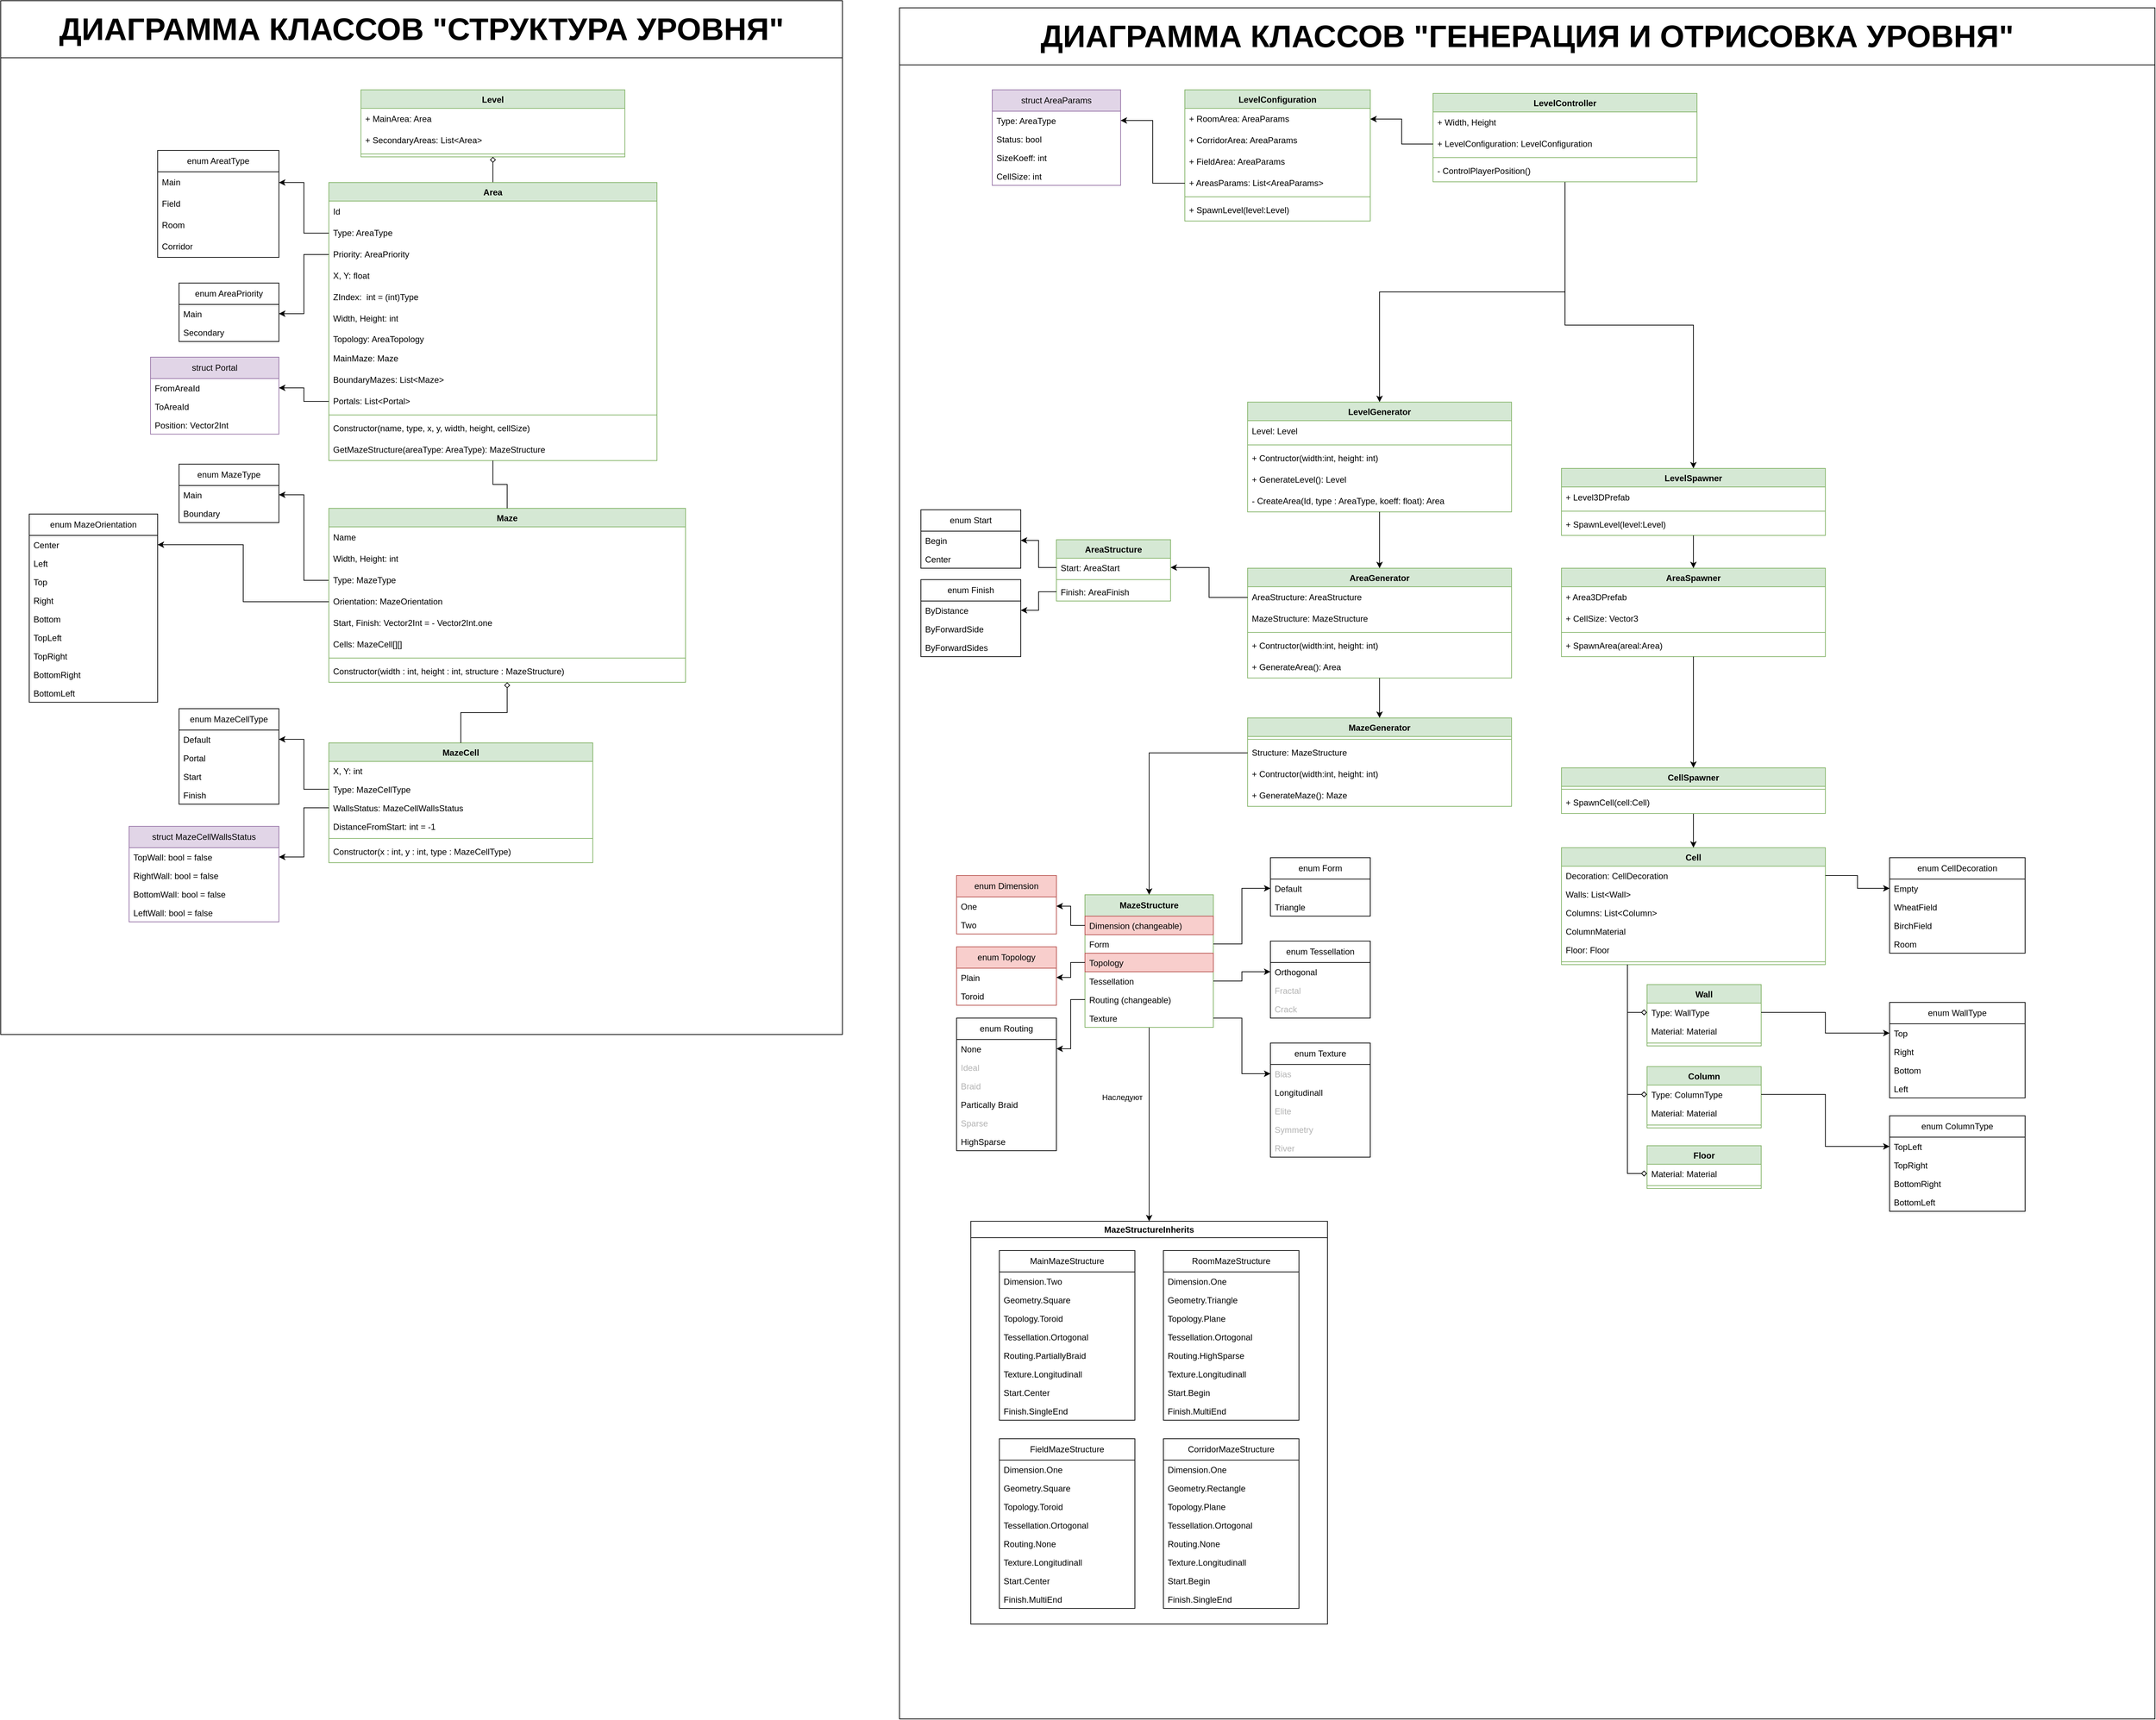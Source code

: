 <mxfile version="22.0.3" type="device">
  <diagram id="C5RBs43oDa-KdzZeNtuy" name="Page-1">
    <mxGraphModel dx="1874" dy="876" grid="1" gridSize="10" guides="1" tooltips="1" connect="1" arrows="1" fold="1" page="1" pageScale="1" pageWidth="827" pageHeight="1169" math="0" shadow="0">
      <root>
        <mxCell id="WIyWlLk6GJQsqaUBKTNV-0" />
        <mxCell id="WIyWlLk6GJQsqaUBKTNV-1" parent="WIyWlLk6GJQsqaUBKTNV-0" />
        <mxCell id="3jsWRt5Lf2VzLlhTUmd2-418" value="&lt;span style=&quot;font-size: 44px;&quot;&gt;ДИАГРАММА КЛАССОВ &quot;ГЕНЕРАЦИЯ И ОТРИСОВКА УРОВНЯ&quot;&lt;/span&gt;" style="swimlane;whiteSpace=wrap;html=1;align=center;verticalAlign=middle;spacingLeft=4;spacingRight=4;fontFamily=Helvetica;fontSize=12;fontColor=default;fillColor=none;gradientColor=none;startSize=80;" parent="WIyWlLk6GJQsqaUBKTNV-1" vertex="1">
          <mxGeometry x="470" y="80" width="1760" height="2400" as="geometry" />
        </mxCell>
        <mxCell id="OEOR3JbkXhM22NhbN69o-274" style="edgeStyle=orthogonalEdgeStyle;rounded=0;orthogonalLoop=1;jettySize=auto;html=1;entryX=0.5;entryY=0;entryDx=0;entryDy=0;" edge="1" parent="3jsWRt5Lf2VzLlhTUmd2-418" source="3jsWRt5Lf2VzLlhTUmd2-317" target="3jsWRt5Lf2VzLlhTUmd2-312">
          <mxGeometry relative="1" as="geometry" />
        </mxCell>
        <mxCell id="OEOR3JbkXhM22NhbN69o-275" style="edgeStyle=orthogonalEdgeStyle;rounded=0;orthogonalLoop=1;jettySize=auto;html=1;entryX=0.5;entryY=0;entryDx=0;entryDy=0;" edge="1" parent="3jsWRt5Lf2VzLlhTUmd2-418" source="3jsWRt5Lf2VzLlhTUmd2-317" target="3jsWRt5Lf2VzLlhTUmd2-322">
          <mxGeometry relative="1" as="geometry" />
        </mxCell>
        <mxCell id="3jsWRt5Lf2VzLlhTUmd2-317" value="LevelController" style="swimlane;fontStyle=1;align=center;verticalAlign=top;childLayout=stackLayout;horizontal=1;startSize=26;horizontalStack=0;resizeParent=1;resizeParentMax=0;resizeLast=0;collapsible=1;marginBottom=0;whiteSpace=wrap;html=1;spacingLeft=4;spacingRight=4;fontFamily=Helvetica;fontSize=12;fillColor=#d5e8d4;strokeColor=#82b366;" parent="3jsWRt5Lf2VzLlhTUmd2-418" vertex="1">
          <mxGeometry x="748" y="120" width="370" height="124" as="geometry" />
        </mxCell>
        <mxCell id="3jsWRt5Lf2VzLlhTUmd2-338" value="+ Width, Height" style="text;strokeColor=none;fillColor=none;align=left;verticalAlign=middle;spacingLeft=4;spacingRight=4;overflow=hidden;points=[[0,0.5],[1,0.5]];portConstraint=eastwest;rotatable=0;whiteSpace=wrap;html=1;" parent="3jsWRt5Lf2VzLlhTUmd2-317" vertex="1">
          <mxGeometry y="26" width="370" height="30" as="geometry" />
        </mxCell>
        <mxCell id="OEOR3JbkXhM22NhbN69o-273" value="+ LevelConfiguration: LevelConfiguration" style="text;strokeColor=none;fillColor=none;align=left;verticalAlign=middle;spacingLeft=4;spacingRight=4;overflow=hidden;points=[[0,0.5],[1,0.5]];portConstraint=eastwest;rotatable=0;whiteSpace=wrap;html=1;" vertex="1" parent="3jsWRt5Lf2VzLlhTUmd2-317">
          <mxGeometry y="56" width="370" height="30" as="geometry" />
        </mxCell>
        <mxCell id="3jsWRt5Lf2VzLlhTUmd2-319" value="" style="line;strokeWidth=1;fillColor=none;align=left;verticalAlign=middle;spacingTop=-1;spacingLeft=3;spacingRight=3;rotatable=0;labelPosition=right;points=[];portConstraint=eastwest;strokeColor=inherit;fontFamily=Helvetica;fontSize=12;fontColor=default;html=1;" parent="3jsWRt5Lf2VzLlhTUmd2-317" vertex="1">
          <mxGeometry y="86" width="370" height="8" as="geometry" />
        </mxCell>
        <mxCell id="3jsWRt5Lf2VzLlhTUmd2-333" value="- ControlPlayerPosition()" style="text;strokeColor=none;fillColor=none;align=left;verticalAlign=middle;spacingLeft=4;spacingRight=4;overflow=hidden;points=[[0,0.5],[1,0.5]];portConstraint=eastwest;rotatable=0;whiteSpace=wrap;html=1;" parent="3jsWRt5Lf2VzLlhTUmd2-317" vertex="1">
          <mxGeometry y="94" width="370" height="30" as="geometry" />
        </mxCell>
        <mxCell id="OEOR3JbkXhM22NhbN69o-10" value="enum Start" style="swimlane;fontStyle=0;childLayout=stackLayout;horizontal=1;startSize=30;horizontalStack=0;resizeParent=1;resizeParentMax=0;resizeLast=0;collapsible=1;marginBottom=0;whiteSpace=wrap;html=1;" vertex="1" parent="3jsWRt5Lf2VzLlhTUmd2-418">
          <mxGeometry x="30" y="704" width="140" height="82" as="geometry" />
        </mxCell>
        <mxCell id="OEOR3JbkXhM22NhbN69o-11" value="Begin" style="text;align=left;verticalAlign=top;spacingLeft=4;spacingRight=4;overflow=hidden;rotatable=0;points=[[0,0.5],[1,0.5]];portConstraint=eastwest;rounded=0;shadow=0;html=0;" vertex="1" parent="OEOR3JbkXhM22NhbN69o-10">
          <mxGeometry y="30" width="140" height="26" as="geometry" />
        </mxCell>
        <mxCell id="OEOR3JbkXhM22NhbN69o-12" value="Center" style="text;align=left;verticalAlign=top;spacingLeft=4;spacingRight=4;overflow=hidden;rotatable=0;points=[[0,0.5],[1,0.5]];portConstraint=eastwest;rounded=0;shadow=0;html=0;fontColor=#000000;" vertex="1" parent="OEOR3JbkXhM22NhbN69o-10">
          <mxGeometry y="56" width="140" height="26" as="geometry" />
        </mxCell>
        <mxCell id="OEOR3JbkXhM22NhbN69o-13" value="enum Finish" style="swimlane;fontStyle=0;childLayout=stackLayout;horizontal=1;startSize=30;horizontalStack=0;resizeParent=1;resizeParentMax=0;resizeLast=0;collapsible=1;marginBottom=0;whiteSpace=wrap;html=1;" vertex="1" parent="3jsWRt5Lf2VzLlhTUmd2-418">
          <mxGeometry x="30" y="802" width="140" height="108" as="geometry" />
        </mxCell>
        <mxCell id="OEOR3JbkXhM22NhbN69o-14" value="ByDistance" style="text;align=left;verticalAlign=top;spacingLeft=4;spacingRight=4;overflow=hidden;rotatable=0;points=[[0,0.5],[1,0.5]];portConstraint=eastwest;rounded=0;shadow=0;html=0;" vertex="1" parent="OEOR3JbkXhM22NhbN69o-13">
          <mxGeometry y="30" width="140" height="26" as="geometry" />
        </mxCell>
        <mxCell id="OEOR3JbkXhM22NhbN69o-15" value="ByForwardSide" style="text;align=left;verticalAlign=top;spacingLeft=4;spacingRight=4;overflow=hidden;rotatable=0;points=[[0,0.5],[1,0.5]];portConstraint=eastwest;rounded=0;shadow=0;html=0;fontColor=#000000;" vertex="1" parent="OEOR3JbkXhM22NhbN69o-13">
          <mxGeometry y="56" width="140" height="26" as="geometry" />
        </mxCell>
        <mxCell id="OEOR3JbkXhM22NhbN69o-16" value="ByForwardSides" style="text;align=left;verticalAlign=top;spacingLeft=4;spacingRight=4;overflow=hidden;rotatable=0;points=[[0,0.5],[1,0.5]];portConstraint=eastwest;rounded=0;shadow=0;html=0;fontColor=#000000;" vertex="1" parent="OEOR3JbkXhM22NhbN69o-13">
          <mxGeometry y="82" width="140" height="26" as="geometry" />
        </mxCell>
        <mxCell id="OEOR3JbkXhM22NhbN69o-17" value="AreaStructure" style="swimlane;fontStyle=1;align=center;verticalAlign=top;childLayout=stackLayout;horizontal=1;startSize=26;horizontalStack=0;resizeParent=1;resizeParentMax=0;resizeLast=0;collapsible=1;marginBottom=0;whiteSpace=wrap;html=1;fillColor=#d5e8d4;strokeColor=#82b366;" vertex="1" parent="3jsWRt5Lf2VzLlhTUmd2-418">
          <mxGeometry x="220" y="746" width="160" height="86" as="geometry" />
        </mxCell>
        <mxCell id="OEOR3JbkXhM22NhbN69o-18" value="Start:&amp;nbsp;&lt;span style=&quot;background-color: initial;&quot;&gt;AreaStart&lt;/span&gt;" style="text;strokeColor=none;fillColor=none;align=left;verticalAlign=top;spacingLeft=4;spacingRight=4;overflow=hidden;rotatable=0;points=[[0,0.5],[1,0.5]];portConstraint=eastwest;whiteSpace=wrap;html=1;" vertex="1" parent="OEOR3JbkXhM22NhbN69o-17">
          <mxGeometry y="26" width="160" height="26" as="geometry" />
        </mxCell>
        <mxCell id="OEOR3JbkXhM22NhbN69o-19" value="" style="line;strokeWidth=1;fillColor=none;align=left;verticalAlign=middle;spacingTop=-1;spacingLeft=3;spacingRight=3;rotatable=0;labelPosition=right;points=[];portConstraint=eastwest;strokeColor=inherit;" vertex="1" parent="OEOR3JbkXhM22NhbN69o-17">
          <mxGeometry y="52" width="160" height="8" as="geometry" />
        </mxCell>
        <mxCell id="OEOR3JbkXhM22NhbN69o-20" value="Finish:&amp;nbsp;AreaFinish" style="text;strokeColor=none;fillColor=none;align=left;verticalAlign=top;spacingLeft=4;spacingRight=4;overflow=hidden;rotatable=0;points=[[0,0.5],[1,0.5]];portConstraint=eastwest;whiteSpace=wrap;html=1;" vertex="1" parent="OEOR3JbkXhM22NhbN69o-17">
          <mxGeometry y="60" width="160" height="26" as="geometry" />
        </mxCell>
        <mxCell id="3jsWRt5Lf2VzLlhTUmd2-312" value="LevelGenerator" style="swimlane;fontStyle=1;align=center;verticalAlign=top;childLayout=stackLayout;horizontal=1;startSize=26;horizontalStack=0;resizeParent=1;resizeParentMax=0;resizeLast=0;collapsible=1;marginBottom=0;whiteSpace=wrap;html=1;spacingLeft=4;spacingRight=4;fontFamily=Helvetica;fontSize=12;fillColor=#d5e8d4;strokeColor=#82b366;" parent="3jsWRt5Lf2VzLlhTUmd2-418" vertex="1">
          <mxGeometry x="488" y="553" width="370" height="154" as="geometry" />
        </mxCell>
        <mxCell id="OEOR3JbkXhM22NhbN69o-271" value="Level: Level" style="text;strokeColor=none;fillColor=none;align=left;verticalAlign=middle;spacingLeft=4;spacingRight=4;overflow=hidden;points=[[0,0.5],[1,0.5]];portConstraint=eastwest;rotatable=0;whiteSpace=wrap;html=1;" vertex="1" parent="3jsWRt5Lf2VzLlhTUmd2-312">
          <mxGeometry y="26" width="370" height="30" as="geometry" />
        </mxCell>
        <mxCell id="3jsWRt5Lf2VzLlhTUmd2-315" value="" style="line;strokeWidth=1;fillColor=none;align=left;verticalAlign=middle;spacingTop=-1;spacingLeft=3;spacingRight=3;rotatable=0;labelPosition=right;points=[];portConstraint=eastwest;strokeColor=inherit;fontFamily=Helvetica;fontSize=12;fontColor=default;html=1;" parent="3jsWRt5Lf2VzLlhTUmd2-312" vertex="1">
          <mxGeometry y="56" width="370" height="8" as="geometry" />
        </mxCell>
        <mxCell id="3jsWRt5Lf2VzLlhTUmd2-316" value="+ Contructor(width:int, height: int)" style="text;strokeColor=none;fillColor=none;align=left;verticalAlign=middle;spacingLeft=4;spacingRight=4;overflow=hidden;points=[[0,0.5],[1,0.5]];portConstraint=eastwest;rotatable=0;whiteSpace=wrap;html=1;" parent="3jsWRt5Lf2VzLlhTUmd2-312" vertex="1">
          <mxGeometry y="64" width="370" height="30" as="geometry" />
        </mxCell>
        <mxCell id="3jsWRt5Lf2VzLlhTUmd2-321" value="+ GenerateLevel(): Level" style="text;strokeColor=none;fillColor=none;align=left;verticalAlign=middle;spacingLeft=4;spacingRight=4;overflow=hidden;points=[[0,0.5],[1,0.5]];portConstraint=eastwest;rotatable=0;whiteSpace=wrap;html=1;" parent="3jsWRt5Lf2VzLlhTUmd2-312" vertex="1">
          <mxGeometry y="94" width="370" height="30" as="geometry" />
        </mxCell>
        <mxCell id="OEOR3JbkXhM22NhbN69o-272" value="- CreateArea(Id, type : AreaType, koeff: float): Area" style="text;strokeColor=none;fillColor=none;align=left;verticalAlign=middle;spacingLeft=4;spacingRight=4;overflow=hidden;points=[[0,0.5],[1,0.5]];portConstraint=eastwest;rotatable=0;whiteSpace=wrap;html=1;" vertex="1" parent="3jsWRt5Lf2VzLlhTUmd2-312">
          <mxGeometry y="124" width="370" height="30" as="geometry" />
        </mxCell>
        <mxCell id="3jsWRt5Lf2VzLlhTUmd2-322" value="LevelSpawner" style="swimlane;fontStyle=1;align=center;verticalAlign=top;childLayout=stackLayout;horizontal=1;startSize=26;horizontalStack=0;resizeParent=1;resizeParentMax=0;resizeLast=0;collapsible=1;marginBottom=0;whiteSpace=wrap;html=1;spacingLeft=4;spacingRight=4;fontFamily=Helvetica;fontSize=12;fillColor=#d5e8d4;strokeColor=#82b366;" parent="3jsWRt5Lf2VzLlhTUmd2-418" vertex="1">
          <mxGeometry x="928" y="646" width="370" height="94" as="geometry" />
        </mxCell>
        <mxCell id="3jsWRt5Lf2VzLlhTUmd2-412" value="+ Level3DPrefab" style="text;strokeColor=none;fillColor=none;align=left;verticalAlign=middle;spacingLeft=4;spacingRight=4;overflow=hidden;points=[[0,0.5],[1,0.5]];portConstraint=eastwest;rotatable=0;whiteSpace=wrap;html=1;" parent="3jsWRt5Lf2VzLlhTUmd2-322" vertex="1">
          <mxGeometry y="26" width="370" height="30" as="geometry" />
        </mxCell>
        <mxCell id="3jsWRt5Lf2VzLlhTUmd2-323" value="" style="line;strokeWidth=1;fillColor=none;align=left;verticalAlign=middle;spacingTop=-1;spacingLeft=3;spacingRight=3;rotatable=0;labelPosition=right;points=[];portConstraint=eastwest;strokeColor=inherit;fontFamily=Helvetica;fontSize=12;fontColor=default;html=1;" parent="3jsWRt5Lf2VzLlhTUmd2-322" vertex="1">
          <mxGeometry y="56" width="370" height="8" as="geometry" />
        </mxCell>
        <mxCell id="3jsWRt5Lf2VzLlhTUmd2-325" value="+ SpawnLevel(level:Level)" style="text;strokeColor=none;fillColor=none;align=left;verticalAlign=middle;spacingLeft=4;spacingRight=4;overflow=hidden;points=[[0,0.5],[1,0.5]];portConstraint=eastwest;rotatable=0;whiteSpace=wrap;html=1;" parent="3jsWRt5Lf2VzLlhTUmd2-322" vertex="1">
          <mxGeometry y="64" width="370" height="30" as="geometry" />
        </mxCell>
        <mxCell id="3jsWRt5Lf2VzLlhTUmd2-329" value="AreaGenerator" style="swimlane;fontStyle=1;align=center;verticalAlign=top;childLayout=stackLayout;horizontal=1;startSize=26;horizontalStack=0;resizeParent=1;resizeParentMax=0;resizeLast=0;collapsible=1;marginBottom=0;whiteSpace=wrap;html=1;spacingLeft=4;spacingRight=4;fontFamily=Helvetica;fontSize=12;fillColor=#d5e8d4;strokeColor=#82b366;" parent="3jsWRt5Lf2VzLlhTUmd2-418" vertex="1">
          <mxGeometry x="488" y="786" width="370" height="154" as="geometry" />
        </mxCell>
        <mxCell id="OEOR3JbkXhM22NhbN69o-25" value="AreaStructure: AreaStructure" style="text;strokeColor=none;fillColor=none;align=left;verticalAlign=middle;spacingLeft=4;spacingRight=4;overflow=hidden;points=[[0,0.5],[1,0.5]];portConstraint=eastwest;rotatable=0;whiteSpace=wrap;html=1;" vertex="1" parent="3jsWRt5Lf2VzLlhTUmd2-329">
          <mxGeometry y="26" width="370" height="30" as="geometry" />
        </mxCell>
        <mxCell id="OEOR3JbkXhM22NhbN69o-27" value="MazeStructure: MazeStructure" style="text;strokeColor=none;fillColor=none;align=left;verticalAlign=middle;spacingLeft=4;spacingRight=4;overflow=hidden;points=[[0,0.5],[1,0.5]];portConstraint=eastwest;rotatable=0;whiteSpace=wrap;html=1;" vertex="1" parent="3jsWRt5Lf2VzLlhTUmd2-329">
          <mxGeometry y="56" width="370" height="30" as="geometry" />
        </mxCell>
        <mxCell id="3jsWRt5Lf2VzLlhTUmd2-330" value="" style="line;strokeWidth=1;fillColor=none;align=left;verticalAlign=middle;spacingTop=-1;spacingLeft=3;spacingRight=3;rotatable=0;labelPosition=right;points=[];portConstraint=eastwest;strokeColor=inherit;fontFamily=Helvetica;fontSize=12;fontColor=default;html=1;" parent="3jsWRt5Lf2VzLlhTUmd2-329" vertex="1">
          <mxGeometry y="86" width="370" height="8" as="geometry" />
        </mxCell>
        <mxCell id="3jsWRt5Lf2VzLlhTUmd2-331" value="+ Contructor(width:int, height: int)" style="text;strokeColor=none;fillColor=none;align=left;verticalAlign=middle;spacingLeft=4;spacingRight=4;overflow=hidden;points=[[0,0.5],[1,0.5]];portConstraint=eastwest;rotatable=0;whiteSpace=wrap;html=1;" parent="3jsWRt5Lf2VzLlhTUmd2-329" vertex="1">
          <mxGeometry y="94" width="370" height="30" as="geometry" />
        </mxCell>
        <mxCell id="3jsWRt5Lf2VzLlhTUmd2-332" value="+ GenerateArea(): Area" style="text;strokeColor=none;fillColor=none;align=left;verticalAlign=middle;spacingLeft=4;spacingRight=4;overflow=hidden;points=[[0,0.5],[1,0.5]];portConstraint=eastwest;rotatable=0;whiteSpace=wrap;html=1;" parent="3jsWRt5Lf2VzLlhTUmd2-329" vertex="1">
          <mxGeometry y="124" width="370" height="30" as="geometry" />
        </mxCell>
        <mxCell id="3jsWRt5Lf2VzLlhTUmd2-413" style="edgeStyle=orthogonalEdgeStyle;rounded=0;orthogonalLoop=1;jettySize=auto;html=1;entryX=0.5;entryY=0;entryDx=0;entryDy=0;fontFamily=Helvetica;fontSize=12;fontColor=default;" parent="3jsWRt5Lf2VzLlhTUmd2-418" source="3jsWRt5Lf2VzLlhTUmd2-312" target="3jsWRt5Lf2VzLlhTUmd2-329" edge="1">
          <mxGeometry relative="1" as="geometry" />
        </mxCell>
        <mxCell id="3jsWRt5Lf2VzLlhTUmd2-334" value="AreaSpawner" style="swimlane;fontStyle=1;align=center;verticalAlign=top;childLayout=stackLayout;horizontal=1;startSize=26;horizontalStack=0;resizeParent=1;resizeParentMax=0;resizeLast=0;collapsible=1;marginBottom=0;whiteSpace=wrap;html=1;spacingLeft=4;spacingRight=4;fontFamily=Helvetica;fontSize=12;fillColor=#d5e8d4;strokeColor=#82b366;" parent="3jsWRt5Lf2VzLlhTUmd2-418" vertex="1">
          <mxGeometry x="928" y="786" width="370" height="124" as="geometry" />
        </mxCell>
        <mxCell id="3jsWRt5Lf2VzLlhTUmd2-411" value="+ Area3DPrefab" style="text;strokeColor=none;fillColor=none;align=left;verticalAlign=middle;spacingLeft=4;spacingRight=4;overflow=hidden;points=[[0,0.5],[1,0.5]];portConstraint=eastwest;rotatable=0;whiteSpace=wrap;html=1;" parent="3jsWRt5Lf2VzLlhTUmd2-334" vertex="1">
          <mxGeometry y="26" width="370" height="30" as="geometry" />
        </mxCell>
        <mxCell id="uKdKYhxsIyJZ9qUbY3Yj-1" value="+ CellSize: Vector3" style="text;strokeColor=none;fillColor=none;align=left;verticalAlign=middle;spacingLeft=4;spacingRight=4;overflow=hidden;points=[[0,0.5],[1,0.5]];portConstraint=eastwest;rotatable=0;whiteSpace=wrap;html=1;" parent="3jsWRt5Lf2VzLlhTUmd2-334" vertex="1">
          <mxGeometry y="56" width="370" height="30" as="geometry" />
        </mxCell>
        <mxCell id="3jsWRt5Lf2VzLlhTUmd2-335" value="" style="line;strokeWidth=1;fillColor=none;align=left;verticalAlign=middle;spacingTop=-1;spacingLeft=3;spacingRight=3;rotatable=0;labelPosition=right;points=[];portConstraint=eastwest;strokeColor=inherit;fontFamily=Helvetica;fontSize=12;fontColor=default;html=1;" parent="3jsWRt5Lf2VzLlhTUmd2-334" vertex="1">
          <mxGeometry y="86" width="370" height="8" as="geometry" />
        </mxCell>
        <mxCell id="3jsWRt5Lf2VzLlhTUmd2-336" value="+ SpawnArea(areal:Area)" style="text;strokeColor=none;fillColor=none;align=left;verticalAlign=middle;spacingLeft=4;spacingRight=4;overflow=hidden;points=[[0,0.5],[1,0.5]];portConstraint=eastwest;rotatable=0;whiteSpace=wrap;html=1;" parent="3jsWRt5Lf2VzLlhTUmd2-334" vertex="1">
          <mxGeometry y="94" width="370" height="30" as="geometry" />
        </mxCell>
        <mxCell id="3jsWRt5Lf2VzLlhTUmd2-403" style="edgeStyle=orthogonalEdgeStyle;rounded=0;orthogonalLoop=1;jettySize=auto;html=1;entryX=0.5;entryY=0;entryDx=0;entryDy=0;fontFamily=Helvetica;fontSize=12;fontColor=default;" parent="3jsWRt5Lf2VzLlhTUmd2-418" source="3jsWRt5Lf2VzLlhTUmd2-322" target="3jsWRt5Lf2VzLlhTUmd2-334" edge="1">
          <mxGeometry relative="1" as="geometry" />
        </mxCell>
        <mxCell id="3jsWRt5Lf2VzLlhTUmd2-345" value="MazeGenerator" style="swimlane;fontStyle=1;align=center;verticalAlign=top;childLayout=stackLayout;horizontal=1;startSize=26;horizontalStack=0;resizeParent=1;resizeParentMax=0;resizeLast=0;collapsible=1;marginBottom=0;whiteSpace=wrap;html=1;spacingLeft=4;spacingRight=4;fontFamily=Helvetica;fontSize=12;fillColor=#d5e8d4;strokeColor=#82b366;" parent="3jsWRt5Lf2VzLlhTUmd2-418" vertex="1">
          <mxGeometry x="488" y="996" width="370" height="124" as="geometry" />
        </mxCell>
        <mxCell id="3jsWRt5Lf2VzLlhTUmd2-346" value="" style="line;strokeWidth=1;fillColor=none;align=left;verticalAlign=middle;spacingTop=-1;spacingLeft=3;spacingRight=3;rotatable=0;labelPosition=right;points=[];portConstraint=eastwest;strokeColor=inherit;fontFamily=Helvetica;fontSize=12;fontColor=default;html=1;" parent="3jsWRt5Lf2VzLlhTUmd2-345" vertex="1">
          <mxGeometry y="26" width="370" height="8" as="geometry" />
        </mxCell>
        <mxCell id="OEOR3JbkXhM22NhbN69o-267" value="Structure: MazeStructure" style="text;strokeColor=none;fillColor=none;align=left;verticalAlign=middle;spacingLeft=4;spacingRight=4;overflow=hidden;points=[[0,0.5],[1,0.5]];portConstraint=eastwest;rotatable=0;whiteSpace=wrap;html=1;" vertex="1" parent="3jsWRt5Lf2VzLlhTUmd2-345">
          <mxGeometry y="34" width="370" height="30" as="geometry" />
        </mxCell>
        <mxCell id="3jsWRt5Lf2VzLlhTUmd2-347" value="+ Contructor(width:int, height: int)" style="text;strokeColor=none;fillColor=none;align=left;verticalAlign=middle;spacingLeft=4;spacingRight=4;overflow=hidden;points=[[0,0.5],[1,0.5]];portConstraint=eastwest;rotatable=0;whiteSpace=wrap;html=1;" parent="3jsWRt5Lf2VzLlhTUmd2-345" vertex="1">
          <mxGeometry y="64" width="370" height="30" as="geometry" />
        </mxCell>
        <mxCell id="3jsWRt5Lf2VzLlhTUmd2-348" value="+ GenerateMaze(): Maze" style="text;strokeColor=none;fillColor=none;align=left;verticalAlign=middle;spacingLeft=4;spacingRight=4;overflow=hidden;points=[[0,0.5],[1,0.5]];portConstraint=eastwest;rotatable=0;whiteSpace=wrap;html=1;" parent="3jsWRt5Lf2VzLlhTUmd2-345" vertex="1">
          <mxGeometry y="94" width="370" height="30" as="geometry" />
        </mxCell>
        <mxCell id="3jsWRt5Lf2VzLlhTUmd2-414" style="edgeStyle=orthogonalEdgeStyle;rounded=0;orthogonalLoop=1;jettySize=auto;html=1;entryX=0.5;entryY=0;entryDx=0;entryDy=0;fontFamily=Helvetica;fontSize=12;fontColor=default;" parent="3jsWRt5Lf2VzLlhTUmd2-418" source="3jsWRt5Lf2VzLlhTUmd2-329" target="3jsWRt5Lf2VzLlhTUmd2-345" edge="1">
          <mxGeometry relative="1" as="geometry" />
        </mxCell>
        <mxCell id="3jsWRt5Lf2VzLlhTUmd2-355" value="Cell" style="swimlane;fontStyle=1;align=center;verticalAlign=top;childLayout=stackLayout;horizontal=1;startSize=26;horizontalStack=0;resizeParent=1;resizeParentMax=0;resizeLast=0;collapsible=1;marginBottom=0;whiteSpace=wrap;html=1;spacingLeft=4;spacingRight=4;fontFamily=Helvetica;fontSize=12;fillColor=#d5e8d4;strokeColor=#82b366;" parent="3jsWRt5Lf2VzLlhTUmd2-418" vertex="1">
          <mxGeometry x="928" y="1178" width="370" height="164" as="geometry" />
        </mxCell>
        <mxCell id="3jsWRt5Lf2VzLlhTUmd2-356" value="Decoration: CellDecoration" style="text;strokeColor=none;fillColor=none;align=left;verticalAlign=top;spacingLeft=4;spacingRight=4;overflow=hidden;rotatable=0;points=[[0,0.5],[1,0.5]];portConstraint=eastwest;whiteSpace=wrap;html=1;fontSize=12;fontFamily=Helvetica;fontColor=default;" parent="3jsWRt5Lf2VzLlhTUmd2-355" vertex="1">
          <mxGeometry y="26" width="370" height="26" as="geometry" />
        </mxCell>
        <mxCell id="3jsWRt5Lf2VzLlhTUmd2-357" value="Walls: List&amp;lt;Wall&amp;gt;" style="text;strokeColor=none;fillColor=none;align=left;verticalAlign=top;spacingLeft=4;spacingRight=4;overflow=hidden;rotatable=0;points=[[0,0.5],[1,0.5]];portConstraint=eastwest;whiteSpace=wrap;html=1;fontSize=12;fontFamily=Helvetica;fontColor=default;" parent="3jsWRt5Lf2VzLlhTUmd2-355" vertex="1">
          <mxGeometry y="52" width="370" height="26" as="geometry" />
        </mxCell>
        <mxCell id="3jsWRt5Lf2VzLlhTUmd2-358" value="Columns: List&amp;lt;Column&amp;gt;" style="text;strokeColor=none;fillColor=none;align=left;verticalAlign=top;spacingLeft=4;spacingRight=4;overflow=hidden;rotatable=0;points=[[0,0.5],[1,0.5]];portConstraint=eastwest;whiteSpace=wrap;html=1;fontSize=12;fontFamily=Helvetica;fontColor=default;" parent="3jsWRt5Lf2VzLlhTUmd2-355" vertex="1">
          <mxGeometry y="78" width="370" height="26" as="geometry" />
        </mxCell>
        <mxCell id="3jsWRt5Lf2VzLlhTUmd2-359" value="ColumnMaterial" style="text;strokeColor=none;fillColor=none;align=left;verticalAlign=top;spacingLeft=4;spacingRight=4;overflow=hidden;rotatable=0;points=[[0,0.5],[1,0.5]];portConstraint=eastwest;whiteSpace=wrap;html=1;fontSize=12;fontFamily=Helvetica;fontColor=default;" parent="3jsWRt5Lf2VzLlhTUmd2-355" vertex="1">
          <mxGeometry y="104" width="370" height="26" as="geometry" />
        </mxCell>
        <mxCell id="3jsWRt5Lf2VzLlhTUmd2-360" value="Floor: Floor" style="text;strokeColor=none;fillColor=none;align=left;verticalAlign=top;spacingLeft=4;spacingRight=4;overflow=hidden;rotatable=0;points=[[0,0.5],[1,0.5]];portConstraint=eastwest;whiteSpace=wrap;html=1;fontSize=12;fontFamily=Helvetica;fontColor=default;" parent="3jsWRt5Lf2VzLlhTUmd2-355" vertex="1">
          <mxGeometry y="130" width="370" height="26" as="geometry" />
        </mxCell>
        <mxCell id="3jsWRt5Lf2VzLlhTUmd2-361" value="" style="line;strokeWidth=1;fillColor=none;align=left;verticalAlign=middle;spacingTop=-1;spacingLeft=3;spacingRight=3;rotatable=0;labelPosition=right;points=[];portConstraint=eastwest;strokeColor=inherit;fontFamily=Helvetica;fontSize=12;fontColor=default;html=1;" parent="3jsWRt5Lf2VzLlhTUmd2-355" vertex="1">
          <mxGeometry y="156" width="370" height="8" as="geometry" />
        </mxCell>
        <mxCell id="3jsWRt5Lf2VzLlhTUmd2-362" value="enum CellDecoration" style="swimlane;fontStyle=0;childLayout=stackLayout;horizontal=1;startSize=30;horizontalStack=0;resizeParent=1;resizeParentMax=0;resizeLast=0;collapsible=1;marginBottom=0;whiteSpace=wrap;html=1;" parent="3jsWRt5Lf2VzLlhTUmd2-418" vertex="1">
          <mxGeometry x="1388" y="1192" width="190" height="134" as="geometry" />
        </mxCell>
        <mxCell id="3jsWRt5Lf2VzLlhTUmd2-363" value="Empty" style="text;align=left;verticalAlign=top;spacingLeft=4;spacingRight=4;overflow=hidden;rotatable=0;points=[[0,0.5],[1,0.5]];portConstraint=eastwest;" parent="3jsWRt5Lf2VzLlhTUmd2-362" vertex="1">
          <mxGeometry y="30" width="190" height="26" as="geometry" />
        </mxCell>
        <mxCell id="3jsWRt5Lf2VzLlhTUmd2-364" value="WheatField" style="text;align=left;verticalAlign=top;spacingLeft=4;spacingRight=4;overflow=hidden;rotatable=0;points=[[0,0.5],[1,0.5]];portConstraint=eastwest;rounded=0;shadow=0;html=0;" parent="3jsWRt5Lf2VzLlhTUmd2-362" vertex="1">
          <mxGeometry y="56" width="190" height="26" as="geometry" />
        </mxCell>
        <mxCell id="3jsWRt5Lf2VzLlhTUmd2-365" value="BirchField" style="text;align=left;verticalAlign=top;spacingLeft=4;spacingRight=4;overflow=hidden;rotatable=0;points=[[0,0.5],[1,0.5]];portConstraint=eastwest;rounded=0;shadow=0;html=0;" parent="3jsWRt5Lf2VzLlhTUmd2-362" vertex="1">
          <mxGeometry y="82" width="190" height="26" as="geometry" />
        </mxCell>
        <mxCell id="3jsWRt5Lf2VzLlhTUmd2-366" value="Room" style="text;align=left;verticalAlign=top;spacingLeft=4;spacingRight=4;overflow=hidden;rotatable=0;points=[[0,0.5],[1,0.5]];portConstraint=eastwest;rounded=0;shadow=0;html=0;" parent="3jsWRt5Lf2VzLlhTUmd2-362" vertex="1">
          <mxGeometry y="108" width="190" height="26" as="geometry" />
        </mxCell>
        <mxCell id="3jsWRt5Lf2VzLlhTUmd2-368" value="Wall" style="swimlane;fontStyle=1;align=center;verticalAlign=top;childLayout=stackLayout;horizontal=1;startSize=26;horizontalStack=0;resizeParent=1;resizeParentMax=0;resizeLast=0;collapsible=1;marginBottom=0;whiteSpace=wrap;html=1;spacingLeft=4;spacingRight=4;fontFamily=Helvetica;fontSize=12;fillColor=#d5e8d4;strokeColor=#82b366;" parent="3jsWRt5Lf2VzLlhTUmd2-418" vertex="1">
          <mxGeometry x="1048" y="1370" width="160" height="86" as="geometry" />
        </mxCell>
        <mxCell id="3jsWRt5Lf2VzLlhTUmd2-369" value="Type: WallType" style="text;strokeColor=none;fillColor=none;align=left;verticalAlign=top;spacingLeft=4;spacingRight=4;overflow=hidden;rotatable=0;points=[[0,0.5],[1,0.5]];portConstraint=eastwest;whiteSpace=wrap;html=1;fontSize=12;fontFamily=Helvetica;fontColor=default;" parent="3jsWRt5Lf2VzLlhTUmd2-368" vertex="1">
          <mxGeometry y="26" width="160" height="26" as="geometry" />
        </mxCell>
        <mxCell id="3jsWRt5Lf2VzLlhTUmd2-370" value="Material: Material" style="text;strokeColor=none;fillColor=none;align=left;verticalAlign=top;spacingLeft=4;spacingRight=4;overflow=hidden;rotatable=0;points=[[0,0.5],[1,0.5]];portConstraint=eastwest;whiteSpace=wrap;html=1;fontSize=12;fontFamily=Helvetica;fontColor=default;" parent="3jsWRt5Lf2VzLlhTUmd2-368" vertex="1">
          <mxGeometry y="52" width="160" height="26" as="geometry" />
        </mxCell>
        <mxCell id="3jsWRt5Lf2VzLlhTUmd2-371" value="" style="line;strokeWidth=1;fillColor=none;align=left;verticalAlign=middle;spacingTop=-1;spacingLeft=3;spacingRight=3;rotatable=0;labelPosition=right;points=[];portConstraint=eastwest;strokeColor=inherit;fontFamily=Helvetica;fontSize=12;fontColor=default;html=1;" parent="3jsWRt5Lf2VzLlhTUmd2-368" vertex="1">
          <mxGeometry y="78" width="160" height="8" as="geometry" />
        </mxCell>
        <mxCell id="3jsWRt5Lf2VzLlhTUmd2-395" style="edgeStyle=orthogonalEdgeStyle;rounded=0;orthogonalLoop=1;jettySize=auto;html=1;exitX=0.25;exitY=1;exitDx=0;exitDy=0;entryX=0;entryY=0.5;entryDx=0;entryDy=0;fontFamily=Helvetica;fontSize=12;fontColor=default;endArrow=diamond;endFill=0;" parent="3jsWRt5Lf2VzLlhTUmd2-418" source="3jsWRt5Lf2VzLlhTUmd2-355" target="3jsWRt5Lf2VzLlhTUmd2-369" edge="1">
          <mxGeometry relative="1" as="geometry" />
        </mxCell>
        <mxCell id="3jsWRt5Lf2VzLlhTUmd2-372" value="enum WallType" style="swimlane;fontStyle=0;childLayout=stackLayout;horizontal=1;startSize=30;horizontalStack=0;resizeParent=1;resizeParentMax=0;resizeLast=0;collapsible=1;marginBottom=0;whiteSpace=wrap;html=1;" parent="3jsWRt5Lf2VzLlhTUmd2-418" vertex="1">
          <mxGeometry x="1388" y="1395" width="190" height="134" as="geometry" />
        </mxCell>
        <mxCell id="3jsWRt5Lf2VzLlhTUmd2-373" value="Top" style="text;align=left;verticalAlign=top;spacingLeft=4;spacingRight=4;overflow=hidden;rotatable=0;points=[[0,0.5],[1,0.5]];portConstraint=eastwest;" parent="3jsWRt5Lf2VzLlhTUmd2-372" vertex="1">
          <mxGeometry y="30" width="190" height="26" as="geometry" />
        </mxCell>
        <mxCell id="3jsWRt5Lf2VzLlhTUmd2-374" value="Right" style="text;align=left;verticalAlign=top;spacingLeft=4;spacingRight=4;overflow=hidden;rotatable=0;points=[[0,0.5],[1,0.5]];portConstraint=eastwest;rounded=0;shadow=0;html=0;" parent="3jsWRt5Lf2VzLlhTUmd2-372" vertex="1">
          <mxGeometry y="56" width="190" height="26" as="geometry" />
        </mxCell>
        <mxCell id="3jsWRt5Lf2VzLlhTUmd2-375" value="Bottom" style="text;align=left;verticalAlign=top;spacingLeft=4;spacingRight=4;overflow=hidden;rotatable=0;points=[[0,0.5],[1,0.5]];portConstraint=eastwest;rounded=0;shadow=0;html=0;" parent="3jsWRt5Lf2VzLlhTUmd2-372" vertex="1">
          <mxGeometry y="82" width="190" height="26" as="geometry" />
        </mxCell>
        <mxCell id="3jsWRt5Lf2VzLlhTUmd2-376" value="Left" style="text;align=left;verticalAlign=top;spacingLeft=4;spacingRight=4;overflow=hidden;rotatable=0;points=[[0,0.5],[1,0.5]];portConstraint=eastwest;rounded=0;shadow=0;html=0;" parent="3jsWRt5Lf2VzLlhTUmd2-372" vertex="1">
          <mxGeometry y="108" width="190" height="26" as="geometry" />
        </mxCell>
        <mxCell id="3jsWRt5Lf2VzLlhTUmd2-378" value="Floor" style="swimlane;fontStyle=1;align=center;verticalAlign=top;childLayout=stackLayout;horizontal=1;startSize=26;horizontalStack=0;resizeParent=1;resizeParentMax=0;resizeLast=0;collapsible=1;marginBottom=0;whiteSpace=wrap;html=1;spacingLeft=4;spacingRight=4;fontFamily=Helvetica;fontSize=12;fillColor=#d5e8d4;strokeColor=#82b366;" parent="3jsWRt5Lf2VzLlhTUmd2-418" vertex="1">
          <mxGeometry x="1048" y="1596" width="160" height="60" as="geometry" />
        </mxCell>
        <mxCell id="3jsWRt5Lf2VzLlhTUmd2-379" value="Material: Material" style="text;strokeColor=none;fillColor=none;align=left;verticalAlign=top;spacingLeft=4;spacingRight=4;overflow=hidden;rotatable=0;points=[[0,0.5],[1,0.5]];portConstraint=eastwest;whiteSpace=wrap;html=1;fontSize=12;fontFamily=Helvetica;fontColor=default;" parent="3jsWRt5Lf2VzLlhTUmd2-378" vertex="1">
          <mxGeometry y="26" width="160" height="26" as="geometry" />
        </mxCell>
        <mxCell id="3jsWRt5Lf2VzLlhTUmd2-380" value="" style="line;strokeWidth=1;fillColor=none;align=left;verticalAlign=middle;spacingTop=-1;spacingLeft=3;spacingRight=3;rotatable=0;labelPosition=right;points=[];portConstraint=eastwest;strokeColor=inherit;fontFamily=Helvetica;fontSize=12;fontColor=default;html=1;" parent="3jsWRt5Lf2VzLlhTUmd2-378" vertex="1">
          <mxGeometry y="52" width="160" height="8" as="geometry" />
        </mxCell>
        <mxCell id="3jsWRt5Lf2VzLlhTUmd2-396" style="edgeStyle=orthogonalEdgeStyle;rounded=0;orthogonalLoop=1;jettySize=auto;html=1;exitX=0.25;exitY=1;exitDx=0;exitDy=0;entryX=0;entryY=0.5;entryDx=0;entryDy=0;fontFamily=Helvetica;fontSize=12;fontColor=default;endArrow=diamond;endFill=0;" parent="3jsWRt5Lf2VzLlhTUmd2-418" source="3jsWRt5Lf2VzLlhTUmd2-355" target="3jsWRt5Lf2VzLlhTUmd2-379" edge="1">
          <mxGeometry relative="1" as="geometry" />
        </mxCell>
        <mxCell id="3jsWRt5Lf2VzLlhTUmd2-381" value="Column" style="swimlane;fontStyle=1;align=center;verticalAlign=top;childLayout=stackLayout;horizontal=1;startSize=26;horizontalStack=0;resizeParent=1;resizeParentMax=0;resizeLast=0;collapsible=1;marginBottom=0;whiteSpace=wrap;html=1;spacingLeft=4;spacingRight=4;fontFamily=Helvetica;fontSize=12;fillColor=#d5e8d4;strokeColor=#82b366;" parent="3jsWRt5Lf2VzLlhTUmd2-418" vertex="1">
          <mxGeometry x="1048" y="1485" width="160" height="86" as="geometry" />
        </mxCell>
        <mxCell id="3jsWRt5Lf2VzLlhTUmd2-382" value="Type: ColumnType" style="text;strokeColor=none;fillColor=none;align=left;verticalAlign=top;spacingLeft=4;spacingRight=4;overflow=hidden;rotatable=0;points=[[0,0.5],[1,0.5]];portConstraint=eastwest;whiteSpace=wrap;html=1;fontSize=12;fontFamily=Helvetica;fontColor=default;" parent="3jsWRt5Lf2VzLlhTUmd2-381" vertex="1">
          <mxGeometry y="26" width="160" height="26" as="geometry" />
        </mxCell>
        <mxCell id="3jsWRt5Lf2VzLlhTUmd2-383" value="Material: Material" style="text;strokeColor=none;fillColor=none;align=left;verticalAlign=top;spacingLeft=4;spacingRight=4;overflow=hidden;rotatable=0;points=[[0,0.5],[1,0.5]];portConstraint=eastwest;whiteSpace=wrap;html=1;fontSize=12;fontFamily=Helvetica;fontColor=default;" parent="3jsWRt5Lf2VzLlhTUmd2-381" vertex="1">
          <mxGeometry y="52" width="160" height="26" as="geometry" />
        </mxCell>
        <mxCell id="3jsWRt5Lf2VzLlhTUmd2-384" value="" style="line;strokeWidth=1;fillColor=none;align=left;verticalAlign=middle;spacingTop=-1;spacingLeft=3;spacingRight=3;rotatable=0;labelPosition=right;points=[];portConstraint=eastwest;strokeColor=inherit;fontFamily=Helvetica;fontSize=12;fontColor=default;html=1;" parent="3jsWRt5Lf2VzLlhTUmd2-381" vertex="1">
          <mxGeometry y="78" width="160" height="8" as="geometry" />
        </mxCell>
        <mxCell id="3jsWRt5Lf2VzLlhTUmd2-385" value="enum ColumnType" style="swimlane;fontStyle=0;childLayout=stackLayout;horizontal=1;startSize=30;horizontalStack=0;resizeParent=1;resizeParentMax=0;resizeLast=0;collapsible=1;marginBottom=0;whiteSpace=wrap;html=1;" parent="3jsWRt5Lf2VzLlhTUmd2-418" vertex="1">
          <mxGeometry x="1388" y="1554" width="190" height="134" as="geometry" />
        </mxCell>
        <mxCell id="3jsWRt5Lf2VzLlhTUmd2-386" value="TopLeft" style="text;align=left;verticalAlign=top;spacingLeft=4;spacingRight=4;overflow=hidden;rotatable=0;points=[[0,0.5],[1,0.5]];portConstraint=eastwest;" parent="3jsWRt5Lf2VzLlhTUmd2-385" vertex="1">
          <mxGeometry y="30" width="190" height="26" as="geometry" />
        </mxCell>
        <mxCell id="3jsWRt5Lf2VzLlhTUmd2-387" value="TopRight" style="text;align=left;verticalAlign=top;spacingLeft=4;spacingRight=4;overflow=hidden;rotatable=0;points=[[0,0.5],[1,0.5]];portConstraint=eastwest;rounded=0;shadow=0;html=0;" parent="3jsWRt5Lf2VzLlhTUmd2-385" vertex="1">
          <mxGeometry y="56" width="190" height="26" as="geometry" />
        </mxCell>
        <mxCell id="3jsWRt5Lf2VzLlhTUmd2-388" value="BottomRight" style="text;align=left;verticalAlign=top;spacingLeft=4;spacingRight=4;overflow=hidden;rotatable=0;points=[[0,0.5],[1,0.5]];portConstraint=eastwest;rounded=0;shadow=0;html=0;" parent="3jsWRt5Lf2VzLlhTUmd2-385" vertex="1">
          <mxGeometry y="82" width="190" height="26" as="geometry" />
        </mxCell>
        <mxCell id="3jsWRt5Lf2VzLlhTUmd2-389" value="BottomLeft" style="text;align=left;verticalAlign=top;spacingLeft=4;spacingRight=4;overflow=hidden;rotatable=0;points=[[0,0.5],[1,0.5]];portConstraint=eastwest;rounded=0;shadow=0;html=0;" parent="3jsWRt5Lf2VzLlhTUmd2-385" vertex="1">
          <mxGeometry y="108" width="190" height="26" as="geometry" />
        </mxCell>
        <mxCell id="3jsWRt5Lf2VzLlhTUmd2-397" style="edgeStyle=orthogonalEdgeStyle;rounded=0;orthogonalLoop=1;jettySize=auto;html=1;exitX=0.25;exitY=1;exitDx=0;exitDy=0;entryX=0;entryY=0.5;entryDx=0;entryDy=0;fontFamily=Helvetica;fontSize=12;fontColor=default;endArrow=diamond;endFill=0;" parent="3jsWRt5Lf2VzLlhTUmd2-418" source="3jsWRt5Lf2VzLlhTUmd2-355" target="3jsWRt5Lf2VzLlhTUmd2-382" edge="1">
          <mxGeometry relative="1" as="geometry" />
        </mxCell>
        <mxCell id="3jsWRt5Lf2VzLlhTUmd2-394" style="edgeStyle=orthogonalEdgeStyle;rounded=0;orthogonalLoop=1;jettySize=auto;html=1;exitX=1;exitY=0.5;exitDx=0;exitDy=0;entryX=0;entryY=0.5;entryDx=0;entryDy=0;fontFamily=Helvetica;fontSize=12;fontColor=default;" parent="3jsWRt5Lf2VzLlhTUmd2-418" source="3jsWRt5Lf2VzLlhTUmd2-356" target="3jsWRt5Lf2VzLlhTUmd2-363" edge="1">
          <mxGeometry relative="1" as="geometry" />
        </mxCell>
        <mxCell id="3jsWRt5Lf2VzLlhTUmd2-398" style="edgeStyle=orthogonalEdgeStyle;rounded=0;orthogonalLoop=1;jettySize=auto;html=1;exitX=1;exitY=0.5;exitDx=0;exitDy=0;entryX=0;entryY=0.5;entryDx=0;entryDy=0;fontFamily=Helvetica;fontSize=12;fontColor=default;" parent="3jsWRt5Lf2VzLlhTUmd2-418" source="3jsWRt5Lf2VzLlhTUmd2-369" target="3jsWRt5Lf2VzLlhTUmd2-373" edge="1">
          <mxGeometry relative="1" as="geometry" />
        </mxCell>
        <mxCell id="3jsWRt5Lf2VzLlhTUmd2-399" style="edgeStyle=orthogonalEdgeStyle;rounded=0;orthogonalLoop=1;jettySize=auto;html=1;exitX=1;exitY=0.5;exitDx=0;exitDy=0;entryX=0;entryY=0.5;entryDx=0;entryDy=0;fontFamily=Helvetica;fontSize=12;fontColor=default;" parent="3jsWRt5Lf2VzLlhTUmd2-418" source="3jsWRt5Lf2VzLlhTUmd2-382" target="3jsWRt5Lf2VzLlhTUmd2-386" edge="1">
          <mxGeometry relative="1" as="geometry" />
        </mxCell>
        <mxCell id="3jsWRt5Lf2VzLlhTUmd2-409" style="edgeStyle=orthogonalEdgeStyle;rounded=0;orthogonalLoop=1;jettySize=auto;html=1;entryX=0.5;entryY=0;entryDx=0;entryDy=0;fontFamily=Helvetica;fontSize=12;fontColor=default;" parent="3jsWRt5Lf2VzLlhTUmd2-418" source="3jsWRt5Lf2VzLlhTUmd2-405" target="3jsWRt5Lf2VzLlhTUmd2-355" edge="1">
          <mxGeometry relative="1" as="geometry" />
        </mxCell>
        <mxCell id="3jsWRt5Lf2VzLlhTUmd2-405" value="CellSpawner" style="swimlane;fontStyle=1;align=center;verticalAlign=top;childLayout=stackLayout;horizontal=1;startSize=26;horizontalStack=0;resizeParent=1;resizeParentMax=0;resizeLast=0;collapsible=1;marginBottom=0;whiteSpace=wrap;html=1;spacingLeft=4;spacingRight=4;fontFamily=Helvetica;fontSize=12;fillColor=#d5e8d4;strokeColor=#82b366;" parent="3jsWRt5Lf2VzLlhTUmd2-418" vertex="1">
          <mxGeometry x="928" y="1066" width="370" height="64" as="geometry" />
        </mxCell>
        <mxCell id="3jsWRt5Lf2VzLlhTUmd2-406" value="" style="line;strokeWidth=1;fillColor=none;align=left;verticalAlign=middle;spacingTop=-1;spacingLeft=3;spacingRight=3;rotatable=0;labelPosition=right;points=[];portConstraint=eastwest;strokeColor=inherit;fontFamily=Helvetica;fontSize=12;fontColor=default;html=1;" parent="3jsWRt5Lf2VzLlhTUmd2-405" vertex="1">
          <mxGeometry y="26" width="370" height="8" as="geometry" />
        </mxCell>
        <mxCell id="3jsWRt5Lf2VzLlhTUmd2-407" value="+ SpawnCell(cell:Cell)" style="text;strokeColor=none;fillColor=none;align=left;verticalAlign=middle;spacingLeft=4;spacingRight=4;overflow=hidden;points=[[0,0.5],[1,0.5]];portConstraint=eastwest;rotatable=0;whiteSpace=wrap;html=1;" parent="3jsWRt5Lf2VzLlhTUmd2-405" vertex="1">
          <mxGeometry y="34" width="370" height="30" as="geometry" />
        </mxCell>
        <mxCell id="3jsWRt5Lf2VzLlhTUmd2-415" style="edgeStyle=orthogonalEdgeStyle;rounded=0;orthogonalLoop=1;jettySize=auto;html=1;entryX=0.5;entryY=0;entryDx=0;entryDy=0;fontFamily=Helvetica;fontSize=12;fontColor=default;" parent="3jsWRt5Lf2VzLlhTUmd2-418" source="3jsWRt5Lf2VzLlhTUmd2-334" target="3jsWRt5Lf2VzLlhTUmd2-405" edge="1">
          <mxGeometry relative="1" as="geometry" />
        </mxCell>
        <mxCell id="OEOR3JbkXhM22NhbN69o-23" style="edgeStyle=orthogonalEdgeStyle;rounded=0;orthogonalLoop=1;jettySize=auto;html=1;exitX=0;exitY=0.5;exitDx=0;exitDy=0;entryX=1;entryY=0.5;entryDx=0;entryDy=0;" edge="1" parent="3jsWRt5Lf2VzLlhTUmd2-418" source="OEOR3JbkXhM22NhbN69o-18" target="OEOR3JbkXhM22NhbN69o-11">
          <mxGeometry relative="1" as="geometry" />
        </mxCell>
        <mxCell id="OEOR3JbkXhM22NhbN69o-24" style="edgeStyle=orthogonalEdgeStyle;rounded=0;orthogonalLoop=1;jettySize=auto;html=1;exitX=0;exitY=0.5;exitDx=0;exitDy=0;entryX=1;entryY=0.5;entryDx=0;entryDy=0;" edge="1" parent="3jsWRt5Lf2VzLlhTUmd2-418" source="OEOR3JbkXhM22NhbN69o-20" target="OEOR3JbkXhM22NhbN69o-14">
          <mxGeometry relative="1" as="geometry" />
        </mxCell>
        <mxCell id="OEOR3JbkXhM22NhbN69o-26" style="edgeStyle=orthogonalEdgeStyle;rounded=0;orthogonalLoop=1;jettySize=auto;html=1;exitX=0;exitY=0.5;exitDx=0;exitDy=0;entryX=1;entryY=0.5;entryDx=0;entryDy=0;" edge="1" parent="3jsWRt5Lf2VzLlhTUmd2-418" source="OEOR3JbkXhM22NhbN69o-25" target="OEOR3JbkXhM22NhbN69o-18">
          <mxGeometry relative="1" as="geometry" />
        </mxCell>
        <mxCell id="OEOR3JbkXhM22NhbN69o-223" value="MazeStructureInherits" style="swimlane;whiteSpace=wrap;html=1;align=center;verticalAlign=middle;spacingLeft=4;spacingRight=4;fontFamily=Helvetica;fontSize=12;fontColor=default;fillColor=none;gradientColor=none;" vertex="1" parent="3jsWRt5Lf2VzLlhTUmd2-418">
          <mxGeometry x="100" y="1702" width="500" height="565" as="geometry" />
        </mxCell>
        <mxCell id="OEOR3JbkXhM22NhbN69o-224" value="MainMazeStructure" style="swimlane;fontStyle=0;childLayout=stackLayout;horizontal=1;startSize=30;horizontalStack=0;resizeParent=1;resizeParentMax=0;resizeLast=0;collapsible=1;marginBottom=0;whiteSpace=wrap;html=1;" vertex="1" parent="OEOR3JbkXhM22NhbN69o-223">
          <mxGeometry x="40" y="41" width="190" height="238" as="geometry" />
        </mxCell>
        <mxCell id="OEOR3JbkXhM22NhbN69o-225" value="Dimension.Two" style="text;align=left;verticalAlign=top;spacingLeft=4;spacingRight=4;overflow=hidden;rotatable=0;points=[[0,0.5],[1,0.5]];portConstraint=eastwest;" vertex="1" parent="OEOR3JbkXhM22NhbN69o-224">
          <mxGeometry y="30" width="190" height="26" as="geometry" />
        </mxCell>
        <mxCell id="OEOR3JbkXhM22NhbN69o-226" value="Geometry.Square" style="text;align=left;verticalAlign=top;spacingLeft=4;spacingRight=4;overflow=hidden;rotatable=0;points=[[0,0.5],[1,0.5]];portConstraint=eastwest;rounded=0;shadow=0;html=0;" vertex="1" parent="OEOR3JbkXhM22NhbN69o-224">
          <mxGeometry y="56" width="190" height="26" as="geometry" />
        </mxCell>
        <mxCell id="OEOR3JbkXhM22NhbN69o-227" value="Topology.Toroid" style="text;align=left;verticalAlign=top;spacingLeft=4;spacingRight=4;overflow=hidden;rotatable=0;points=[[0,0.5],[1,0.5]];portConstraint=eastwest;rounded=0;shadow=0;html=0;" vertex="1" parent="OEOR3JbkXhM22NhbN69o-224">
          <mxGeometry y="82" width="190" height="26" as="geometry" />
        </mxCell>
        <mxCell id="OEOR3JbkXhM22NhbN69o-228" value="Tessellation.Ortogonal" style="text;align=left;verticalAlign=top;spacingLeft=4;spacingRight=4;overflow=hidden;rotatable=0;points=[[0,0.5],[1,0.5]];portConstraint=eastwest;rounded=0;shadow=0;html=0;" vertex="1" parent="OEOR3JbkXhM22NhbN69o-224">
          <mxGeometry y="108" width="190" height="26" as="geometry" />
        </mxCell>
        <mxCell id="OEOR3JbkXhM22NhbN69o-229" value="Routing.PartiallyBraid" style="text;align=left;verticalAlign=top;spacingLeft=4;spacingRight=4;overflow=hidden;rotatable=0;points=[[0,0.5],[1,0.5]];portConstraint=eastwest;rounded=0;shadow=0;html=0;" vertex="1" parent="OEOR3JbkXhM22NhbN69o-224">
          <mxGeometry y="134" width="190" height="26" as="geometry" />
        </mxCell>
        <mxCell id="OEOR3JbkXhM22NhbN69o-230" value="Texture.Longitudinall" style="text;align=left;verticalAlign=top;spacingLeft=4;spacingRight=4;overflow=hidden;rotatable=0;points=[[0,0.5],[1,0.5]];portConstraint=eastwest;rounded=0;shadow=0;html=0;" vertex="1" parent="OEOR3JbkXhM22NhbN69o-224">
          <mxGeometry y="160" width="190" height="26" as="geometry" />
        </mxCell>
        <mxCell id="OEOR3JbkXhM22NhbN69o-231" value="Start.Center" style="text;align=left;verticalAlign=top;spacingLeft=4;spacingRight=4;overflow=hidden;rotatable=0;points=[[0,0.5],[1,0.5]];portConstraint=eastwest;rounded=0;shadow=0;html=0;" vertex="1" parent="OEOR3JbkXhM22NhbN69o-224">
          <mxGeometry y="186" width="190" height="26" as="geometry" />
        </mxCell>
        <mxCell id="OEOR3JbkXhM22NhbN69o-232" value="Finish.SingleEnd" style="text;align=left;verticalAlign=top;spacingLeft=4;spacingRight=4;overflow=hidden;rotatable=0;points=[[0,0.5],[1,0.5]];portConstraint=eastwest;rounded=0;shadow=0;html=0;" vertex="1" parent="OEOR3JbkXhM22NhbN69o-224">
          <mxGeometry y="212" width="190" height="26" as="geometry" />
        </mxCell>
        <mxCell id="OEOR3JbkXhM22NhbN69o-233" value="RoomMazeStructure" style="swimlane;fontStyle=0;childLayout=stackLayout;horizontal=1;startSize=30;horizontalStack=0;resizeParent=1;resizeParentMax=0;resizeLast=0;collapsible=1;marginBottom=0;whiteSpace=wrap;html=1;" vertex="1" parent="OEOR3JbkXhM22NhbN69o-223">
          <mxGeometry x="270" y="41" width="190" height="238" as="geometry" />
        </mxCell>
        <mxCell id="OEOR3JbkXhM22NhbN69o-234" value="Dimension.One" style="text;align=left;verticalAlign=top;spacingLeft=4;spacingRight=4;overflow=hidden;rotatable=0;points=[[0,0.5],[1,0.5]];portConstraint=eastwest;" vertex="1" parent="OEOR3JbkXhM22NhbN69o-233">
          <mxGeometry y="30" width="190" height="26" as="geometry" />
        </mxCell>
        <mxCell id="OEOR3JbkXhM22NhbN69o-235" value="Geometry.Triangle" style="text;align=left;verticalAlign=top;spacingLeft=4;spacingRight=4;overflow=hidden;rotatable=0;points=[[0,0.5],[1,0.5]];portConstraint=eastwest;rounded=0;shadow=0;html=0;" vertex="1" parent="OEOR3JbkXhM22NhbN69o-233">
          <mxGeometry y="56" width="190" height="26" as="geometry" />
        </mxCell>
        <mxCell id="OEOR3JbkXhM22NhbN69o-236" value="Topology.Plane" style="text;align=left;verticalAlign=top;spacingLeft=4;spacingRight=4;overflow=hidden;rotatable=0;points=[[0,0.5],[1,0.5]];portConstraint=eastwest;rounded=0;shadow=0;html=0;" vertex="1" parent="OEOR3JbkXhM22NhbN69o-233">
          <mxGeometry y="82" width="190" height="26" as="geometry" />
        </mxCell>
        <mxCell id="OEOR3JbkXhM22NhbN69o-237" value="Tessellation.Ortogonal" style="text;align=left;verticalAlign=top;spacingLeft=4;spacingRight=4;overflow=hidden;rotatable=0;points=[[0,0.5],[1,0.5]];portConstraint=eastwest;rounded=0;shadow=0;html=0;" vertex="1" parent="OEOR3JbkXhM22NhbN69o-233">
          <mxGeometry y="108" width="190" height="26" as="geometry" />
        </mxCell>
        <mxCell id="OEOR3JbkXhM22NhbN69o-238" value="Routing.HighSparse" style="text;align=left;verticalAlign=top;spacingLeft=4;spacingRight=4;overflow=hidden;rotatable=0;points=[[0,0.5],[1,0.5]];portConstraint=eastwest;rounded=0;shadow=0;html=0;" vertex="1" parent="OEOR3JbkXhM22NhbN69o-233">
          <mxGeometry y="134" width="190" height="26" as="geometry" />
        </mxCell>
        <mxCell id="OEOR3JbkXhM22NhbN69o-239" value="Texture.Longitudinall" style="text;align=left;verticalAlign=top;spacingLeft=4;spacingRight=4;overflow=hidden;rotatable=0;points=[[0,0.5],[1,0.5]];portConstraint=eastwest;rounded=0;shadow=0;html=0;" vertex="1" parent="OEOR3JbkXhM22NhbN69o-233">
          <mxGeometry y="160" width="190" height="26" as="geometry" />
        </mxCell>
        <mxCell id="OEOR3JbkXhM22NhbN69o-240" value="Start.Begin" style="text;align=left;verticalAlign=top;spacingLeft=4;spacingRight=4;overflow=hidden;rotatable=0;points=[[0,0.5],[1,0.5]];portConstraint=eastwest;rounded=0;shadow=0;html=0;" vertex="1" parent="OEOR3JbkXhM22NhbN69o-233">
          <mxGeometry y="186" width="190" height="26" as="geometry" />
        </mxCell>
        <mxCell id="OEOR3JbkXhM22NhbN69o-241" value="Finish.MultiEnd" style="text;align=left;verticalAlign=top;spacingLeft=4;spacingRight=4;overflow=hidden;rotatable=0;points=[[0,0.5],[1,0.5]];portConstraint=eastwest;rounded=0;shadow=0;html=0;" vertex="1" parent="OEOR3JbkXhM22NhbN69o-233">
          <mxGeometry y="212" width="190" height="26" as="geometry" />
        </mxCell>
        <mxCell id="OEOR3JbkXhM22NhbN69o-242" value="FieldMazeStructure" style="swimlane;fontStyle=0;childLayout=stackLayout;horizontal=1;startSize=30;horizontalStack=0;resizeParent=1;resizeParentMax=0;resizeLast=0;collapsible=1;marginBottom=0;whiteSpace=wrap;html=1;" vertex="1" parent="OEOR3JbkXhM22NhbN69o-223">
          <mxGeometry x="40" y="305" width="190" height="238" as="geometry" />
        </mxCell>
        <mxCell id="OEOR3JbkXhM22NhbN69o-243" value="Dimension.One" style="text;align=left;verticalAlign=top;spacingLeft=4;spacingRight=4;overflow=hidden;rotatable=0;points=[[0,0.5],[1,0.5]];portConstraint=eastwest;" vertex="1" parent="OEOR3JbkXhM22NhbN69o-242">
          <mxGeometry y="30" width="190" height="26" as="geometry" />
        </mxCell>
        <mxCell id="OEOR3JbkXhM22NhbN69o-244" value="Geometry.Square" style="text;align=left;verticalAlign=top;spacingLeft=4;spacingRight=4;overflow=hidden;rotatable=0;points=[[0,0.5],[1,0.5]];portConstraint=eastwest;rounded=0;shadow=0;html=0;" vertex="1" parent="OEOR3JbkXhM22NhbN69o-242">
          <mxGeometry y="56" width="190" height="26" as="geometry" />
        </mxCell>
        <mxCell id="OEOR3JbkXhM22NhbN69o-245" value="Topology.Toroid" style="text;align=left;verticalAlign=top;spacingLeft=4;spacingRight=4;overflow=hidden;rotatable=0;points=[[0,0.5],[1,0.5]];portConstraint=eastwest;rounded=0;shadow=0;html=0;" vertex="1" parent="OEOR3JbkXhM22NhbN69o-242">
          <mxGeometry y="82" width="190" height="26" as="geometry" />
        </mxCell>
        <mxCell id="OEOR3JbkXhM22NhbN69o-246" value="Tessellation.Ortogonal" style="text;align=left;verticalAlign=top;spacingLeft=4;spacingRight=4;overflow=hidden;rotatable=0;points=[[0,0.5],[1,0.5]];portConstraint=eastwest;rounded=0;shadow=0;html=0;" vertex="1" parent="OEOR3JbkXhM22NhbN69o-242">
          <mxGeometry y="108" width="190" height="26" as="geometry" />
        </mxCell>
        <mxCell id="OEOR3JbkXhM22NhbN69o-247" value="Routing.None" style="text;align=left;verticalAlign=top;spacingLeft=4;spacingRight=4;overflow=hidden;rotatable=0;points=[[0,0.5],[1,0.5]];portConstraint=eastwest;rounded=0;shadow=0;html=0;" vertex="1" parent="OEOR3JbkXhM22NhbN69o-242">
          <mxGeometry y="134" width="190" height="26" as="geometry" />
        </mxCell>
        <mxCell id="OEOR3JbkXhM22NhbN69o-248" value="Texture.Longitudinall" style="text;align=left;verticalAlign=top;spacingLeft=4;spacingRight=4;overflow=hidden;rotatable=0;points=[[0,0.5],[1,0.5]];portConstraint=eastwest;rounded=0;shadow=0;html=0;" vertex="1" parent="OEOR3JbkXhM22NhbN69o-242">
          <mxGeometry y="160" width="190" height="26" as="geometry" />
        </mxCell>
        <mxCell id="OEOR3JbkXhM22NhbN69o-249" value="Start.Center" style="text;align=left;verticalAlign=top;spacingLeft=4;spacingRight=4;overflow=hidden;rotatable=0;points=[[0,0.5],[1,0.5]];portConstraint=eastwest;rounded=0;shadow=0;html=0;" vertex="1" parent="OEOR3JbkXhM22NhbN69o-242">
          <mxGeometry y="186" width="190" height="26" as="geometry" />
        </mxCell>
        <mxCell id="OEOR3JbkXhM22NhbN69o-250" value="Finish.MultiEnd" style="text;align=left;verticalAlign=top;spacingLeft=4;spacingRight=4;overflow=hidden;rotatable=0;points=[[0,0.5],[1,0.5]];portConstraint=eastwest;rounded=0;shadow=0;html=0;" vertex="1" parent="OEOR3JbkXhM22NhbN69o-242">
          <mxGeometry y="212" width="190" height="26" as="geometry" />
        </mxCell>
        <mxCell id="OEOR3JbkXhM22NhbN69o-251" value="CorridorMazeStructure" style="swimlane;fontStyle=0;childLayout=stackLayout;horizontal=1;startSize=30;horizontalStack=0;resizeParent=1;resizeParentMax=0;resizeLast=0;collapsible=1;marginBottom=0;whiteSpace=wrap;html=1;" vertex="1" parent="OEOR3JbkXhM22NhbN69o-223">
          <mxGeometry x="270" y="305" width="190" height="238" as="geometry" />
        </mxCell>
        <mxCell id="OEOR3JbkXhM22NhbN69o-252" value="Dimension.One" style="text;align=left;verticalAlign=top;spacingLeft=4;spacingRight=4;overflow=hidden;rotatable=0;points=[[0,0.5],[1,0.5]];portConstraint=eastwest;" vertex="1" parent="OEOR3JbkXhM22NhbN69o-251">
          <mxGeometry y="30" width="190" height="26" as="geometry" />
        </mxCell>
        <mxCell id="OEOR3JbkXhM22NhbN69o-253" value="Geometry.Rectangle" style="text;align=left;verticalAlign=top;spacingLeft=4;spacingRight=4;overflow=hidden;rotatable=0;points=[[0,0.5],[1,0.5]];portConstraint=eastwest;rounded=0;shadow=0;html=0;" vertex="1" parent="OEOR3JbkXhM22NhbN69o-251">
          <mxGeometry y="56" width="190" height="26" as="geometry" />
        </mxCell>
        <mxCell id="OEOR3JbkXhM22NhbN69o-254" value="Topology.Plane" style="text;align=left;verticalAlign=top;spacingLeft=4;spacingRight=4;overflow=hidden;rotatable=0;points=[[0,0.5],[1,0.5]];portConstraint=eastwest;rounded=0;shadow=0;html=0;" vertex="1" parent="OEOR3JbkXhM22NhbN69o-251">
          <mxGeometry y="82" width="190" height="26" as="geometry" />
        </mxCell>
        <mxCell id="OEOR3JbkXhM22NhbN69o-255" value="Tessellation.Ortogonal" style="text;align=left;verticalAlign=top;spacingLeft=4;spacingRight=4;overflow=hidden;rotatable=0;points=[[0,0.5],[1,0.5]];portConstraint=eastwest;rounded=0;shadow=0;html=0;" vertex="1" parent="OEOR3JbkXhM22NhbN69o-251">
          <mxGeometry y="108" width="190" height="26" as="geometry" />
        </mxCell>
        <mxCell id="OEOR3JbkXhM22NhbN69o-256" value="Routing.None" style="text;align=left;verticalAlign=top;spacingLeft=4;spacingRight=4;overflow=hidden;rotatable=0;points=[[0,0.5],[1,0.5]];portConstraint=eastwest;rounded=0;shadow=0;html=0;" vertex="1" parent="OEOR3JbkXhM22NhbN69o-251">
          <mxGeometry y="134" width="190" height="26" as="geometry" />
        </mxCell>
        <mxCell id="OEOR3JbkXhM22NhbN69o-257" value="Texture.Longitudinall" style="text;align=left;verticalAlign=top;spacingLeft=4;spacingRight=4;overflow=hidden;rotatable=0;points=[[0,0.5],[1,0.5]];portConstraint=eastwest;rounded=0;shadow=0;html=0;" vertex="1" parent="OEOR3JbkXhM22NhbN69o-251">
          <mxGeometry y="160" width="190" height="26" as="geometry" />
        </mxCell>
        <mxCell id="OEOR3JbkXhM22NhbN69o-258" value="Start.Begin" style="text;align=left;verticalAlign=top;spacingLeft=4;spacingRight=4;overflow=hidden;rotatable=0;points=[[0,0.5],[1,0.5]];portConstraint=eastwest;rounded=0;shadow=0;html=0;" vertex="1" parent="OEOR3JbkXhM22NhbN69o-251">
          <mxGeometry y="186" width="190" height="26" as="geometry" />
        </mxCell>
        <mxCell id="OEOR3JbkXhM22NhbN69o-259" value="Finish.SingleEnd" style="text;align=left;verticalAlign=top;spacingLeft=4;spacingRight=4;overflow=hidden;rotatable=0;points=[[0,0.5],[1,0.5]];portConstraint=eastwest;rounded=0;shadow=0;html=0;" vertex="1" parent="OEOR3JbkXhM22NhbN69o-251">
          <mxGeometry y="212" width="190" height="26" as="geometry" />
        </mxCell>
        <mxCell id="OEOR3JbkXhM22NhbN69o-265" style="edgeStyle=orthogonalEdgeStyle;rounded=0;orthogonalLoop=1;jettySize=auto;html=1;entryX=0.5;entryY=0;entryDx=0;entryDy=0;" edge="1" parent="3jsWRt5Lf2VzLlhTUmd2-418" source="OEOR3JbkXhM22NhbN69o-184" target="OEOR3JbkXhM22NhbN69o-223">
          <mxGeometry relative="1" as="geometry" />
        </mxCell>
        <mxCell id="OEOR3JbkXhM22NhbN69o-266" value="Наследуют" style="edgeLabel;html=1;align=center;verticalAlign=middle;resizable=0;points=[];" vertex="1" connectable="0" parent="OEOR3JbkXhM22NhbN69o-265">
          <mxGeometry x="0.118" y="6" relative="1" as="geometry">
            <mxPoint x="-44" y="-54" as="offset" />
          </mxGeometry>
        </mxCell>
        <mxCell id="OEOR3JbkXhM22NhbN69o-184" value="MazeStructure" style="swimlane;fontStyle=1;childLayout=stackLayout;horizontal=1;startSize=30;horizontalStack=0;resizeParent=1;resizeParentMax=0;resizeLast=0;collapsible=1;marginBottom=0;whiteSpace=wrap;html=1;fillColor=#d5e8d4;strokeColor=#82b366;" vertex="1" parent="3jsWRt5Lf2VzLlhTUmd2-418">
          <mxGeometry x="260" y="1244" width="180" height="186" as="geometry" />
        </mxCell>
        <mxCell id="OEOR3JbkXhM22NhbN69o-185" value="Dimension (changeable)" style="text;align=left;verticalAlign=top;spacingLeft=4;spacingRight=4;overflow=hidden;rotatable=0;points=[[0,0.5],[1,0.5]];portConstraint=eastwest;fillColor=#f8cecc;strokeColor=#b85450;" vertex="1" parent="OEOR3JbkXhM22NhbN69o-184">
          <mxGeometry y="30" width="180" height="26" as="geometry" />
        </mxCell>
        <mxCell id="OEOR3JbkXhM22NhbN69o-186" value="Form" style="text;align=left;verticalAlign=top;spacingLeft=4;spacingRight=4;overflow=hidden;rotatable=0;points=[[0,0.5],[1,0.5]];portConstraint=eastwest;rounded=0;shadow=0;html=0;" vertex="1" parent="OEOR3JbkXhM22NhbN69o-184">
          <mxGeometry y="56" width="180" height="26" as="geometry" />
        </mxCell>
        <mxCell id="OEOR3JbkXhM22NhbN69o-187" value="Topology" style="text;align=left;verticalAlign=top;spacingLeft=4;spacingRight=4;overflow=hidden;rotatable=0;points=[[0,0.5],[1,0.5]];portConstraint=eastwest;rounded=0;shadow=0;html=0;fillColor=#f8cecc;strokeColor=#b85450;" vertex="1" parent="OEOR3JbkXhM22NhbN69o-184">
          <mxGeometry y="82" width="180" height="26" as="geometry" />
        </mxCell>
        <mxCell id="OEOR3JbkXhM22NhbN69o-188" value="Tessellation" style="text;align=left;verticalAlign=top;spacingLeft=4;spacingRight=4;overflow=hidden;rotatable=0;points=[[0,0.5],[1,0.5]];portConstraint=eastwest;rounded=0;shadow=0;html=0;" vertex="1" parent="OEOR3JbkXhM22NhbN69o-184">
          <mxGeometry y="108" width="180" height="26" as="geometry" />
        </mxCell>
        <mxCell id="OEOR3JbkXhM22NhbN69o-189" value="Routing (changeable)" style="text;align=left;verticalAlign=top;spacingLeft=4;spacingRight=4;overflow=hidden;rotatable=0;points=[[0,0.5],[1,0.5]];portConstraint=eastwest;rounded=0;shadow=0;html=0;" vertex="1" parent="OEOR3JbkXhM22NhbN69o-184">
          <mxGeometry y="134" width="180" height="26" as="geometry" />
        </mxCell>
        <mxCell id="OEOR3JbkXhM22NhbN69o-190" value="Texture" style="text;align=left;verticalAlign=top;spacingLeft=4;spacingRight=4;overflow=hidden;rotatable=0;points=[[0,0.5],[1,0.5]];portConstraint=eastwest;rounded=0;shadow=0;html=0;" vertex="1" parent="OEOR3JbkXhM22NhbN69o-184">
          <mxGeometry y="160" width="180" height="26" as="geometry" />
        </mxCell>
        <mxCell id="OEOR3JbkXhM22NhbN69o-191" value="enum Dimension" style="swimlane;fontStyle=0;childLayout=stackLayout;horizontal=1;startSize=30;horizontalStack=0;resizeParent=1;resizeParentMax=0;resizeLast=0;collapsible=1;marginBottom=0;whiteSpace=wrap;html=1;fillColor=#f8cecc;strokeColor=#b85450;" vertex="1" parent="3jsWRt5Lf2VzLlhTUmd2-418">
          <mxGeometry x="80" y="1217" width="140" height="82" as="geometry" />
        </mxCell>
        <mxCell id="OEOR3JbkXhM22NhbN69o-192" value="One" style="text;align=left;verticalAlign=top;spacingLeft=4;spacingRight=4;overflow=hidden;rotatable=0;points=[[0,0.5],[1,0.5]];portConstraint=eastwest;" vertex="1" parent="OEOR3JbkXhM22NhbN69o-191">
          <mxGeometry y="30" width="140" height="26" as="geometry" />
        </mxCell>
        <mxCell id="OEOR3JbkXhM22NhbN69o-193" value="Two" style="text;align=left;verticalAlign=top;spacingLeft=4;spacingRight=4;overflow=hidden;rotatable=0;points=[[0,0.5],[1,0.5]];portConstraint=eastwest;rounded=0;shadow=0;html=0;" vertex="1" parent="OEOR3JbkXhM22NhbN69o-191">
          <mxGeometry y="56" width="140" height="26" as="geometry" />
        </mxCell>
        <mxCell id="OEOR3JbkXhM22NhbN69o-194" value="enum Form" style="swimlane;fontStyle=0;childLayout=stackLayout;horizontal=1;startSize=30;horizontalStack=0;resizeParent=1;resizeParentMax=0;resizeLast=0;collapsible=1;marginBottom=0;whiteSpace=wrap;html=1;" vertex="1" parent="3jsWRt5Lf2VzLlhTUmd2-418">
          <mxGeometry x="520" y="1192" width="140" height="82" as="geometry" />
        </mxCell>
        <mxCell id="OEOR3JbkXhM22NhbN69o-195" value="Default" style="text;align=left;verticalAlign=top;spacingLeft=4;spacingRight=4;overflow=hidden;rotatable=0;points=[[0,0.5],[1,0.5]];portConstraint=eastwest;" vertex="1" parent="OEOR3JbkXhM22NhbN69o-194">
          <mxGeometry y="30" width="140" height="26" as="geometry" />
        </mxCell>
        <mxCell id="OEOR3JbkXhM22NhbN69o-196" value="Triangle" style="text;align=left;verticalAlign=top;spacingLeft=4;spacingRight=4;overflow=hidden;rotatable=0;points=[[0,0.5],[1,0.5]];portConstraint=eastwest;" vertex="1" parent="OEOR3JbkXhM22NhbN69o-194">
          <mxGeometry y="56" width="140" height="26" as="geometry" />
        </mxCell>
        <mxCell id="OEOR3JbkXhM22NhbN69o-197" value="enum Topology" style="swimlane;fontStyle=0;childLayout=stackLayout;horizontal=1;startSize=30;horizontalStack=0;resizeParent=1;resizeParentMax=0;resizeLast=0;collapsible=1;marginBottom=0;whiteSpace=wrap;html=1;fillColor=#f8cecc;strokeColor=#b85450;" vertex="1" parent="3jsWRt5Lf2VzLlhTUmd2-418">
          <mxGeometry x="80" y="1317" width="140" height="82" as="geometry" />
        </mxCell>
        <mxCell id="OEOR3JbkXhM22NhbN69o-198" value="Plain" style="text;align=left;verticalAlign=top;spacingLeft=4;spacingRight=4;overflow=hidden;rotatable=0;points=[[0,0.5],[1,0.5]];portConstraint=eastwest;" vertex="1" parent="OEOR3JbkXhM22NhbN69o-197">
          <mxGeometry y="30" width="140" height="26" as="geometry" />
        </mxCell>
        <mxCell id="OEOR3JbkXhM22NhbN69o-199" value="Toroid" style="text;align=left;verticalAlign=top;spacingLeft=4;spacingRight=4;overflow=hidden;rotatable=0;points=[[0,0.5],[1,0.5]];portConstraint=eastwest;rounded=0;shadow=0;html=0;" vertex="1" parent="OEOR3JbkXhM22NhbN69o-197">
          <mxGeometry y="56" width="140" height="26" as="geometry" />
        </mxCell>
        <mxCell id="OEOR3JbkXhM22NhbN69o-200" value="enum Tessellation" style="swimlane;fontStyle=0;childLayout=stackLayout;horizontal=1;startSize=30;horizontalStack=0;resizeParent=1;resizeParentMax=0;resizeLast=0;collapsible=1;marginBottom=0;whiteSpace=wrap;html=1;" vertex="1" parent="3jsWRt5Lf2VzLlhTUmd2-418">
          <mxGeometry x="520" y="1309" width="140" height="108" as="geometry" />
        </mxCell>
        <mxCell id="OEOR3JbkXhM22NhbN69o-201" value="Orthogonal" style="text;align=left;verticalAlign=top;spacingLeft=4;spacingRight=4;overflow=hidden;rotatable=0;points=[[0,0.5],[1,0.5]];portConstraint=eastwest;" vertex="1" parent="OEOR3JbkXhM22NhbN69o-200">
          <mxGeometry y="30" width="140" height="26" as="geometry" />
        </mxCell>
        <mxCell id="OEOR3JbkXhM22NhbN69o-202" value="Fractal" style="text;align=left;verticalAlign=top;spacingLeft=4;spacingRight=4;overflow=hidden;rotatable=0;points=[[0,0.5],[1,0.5]];portConstraint=eastwest;rounded=0;shadow=0;html=0;fontColor=#B3B3B3;" vertex="1" parent="OEOR3JbkXhM22NhbN69o-200">
          <mxGeometry y="56" width="140" height="26" as="geometry" />
        </mxCell>
        <mxCell id="OEOR3JbkXhM22NhbN69o-203" value="Crack" style="text;align=left;verticalAlign=top;spacingLeft=4;spacingRight=4;overflow=hidden;rotatable=0;points=[[0,0.5],[1,0.5]];portConstraint=eastwest;rounded=0;shadow=0;html=0;fontColor=#B3B3B3;" vertex="1" parent="OEOR3JbkXhM22NhbN69o-200">
          <mxGeometry y="82" width="140" height="26" as="geometry" />
        </mxCell>
        <mxCell id="OEOR3JbkXhM22NhbN69o-204" value="enum Routing" style="swimlane;fontStyle=0;childLayout=stackLayout;horizontal=1;startSize=30;horizontalStack=0;resizeParent=1;resizeParentMax=0;resizeLast=0;collapsible=1;marginBottom=0;whiteSpace=wrap;html=1;" vertex="1" parent="3jsWRt5Lf2VzLlhTUmd2-418">
          <mxGeometry x="80" y="1417" width="140" height="186" as="geometry" />
        </mxCell>
        <mxCell id="OEOR3JbkXhM22NhbN69o-205" value="None" style="text;align=left;verticalAlign=top;spacingLeft=4;spacingRight=4;overflow=hidden;rotatable=0;points=[[0,0.5],[1,0.5]];portConstraint=eastwest;" vertex="1" parent="OEOR3JbkXhM22NhbN69o-204">
          <mxGeometry y="30" width="140" height="26" as="geometry" />
        </mxCell>
        <mxCell id="OEOR3JbkXhM22NhbN69o-206" value="Ideal" style="text;align=left;verticalAlign=top;spacingLeft=4;spacingRight=4;overflow=hidden;rotatable=0;points=[[0,0.5],[1,0.5]];portConstraint=eastwest;rounded=0;shadow=0;html=0;fontColor=#B3B3B3;" vertex="1" parent="OEOR3JbkXhM22NhbN69o-204">
          <mxGeometry y="56" width="140" height="26" as="geometry" />
        </mxCell>
        <mxCell id="OEOR3JbkXhM22NhbN69o-207" value="Braid" style="text;align=left;verticalAlign=top;spacingLeft=4;spacingRight=4;overflow=hidden;rotatable=0;points=[[0,0.5],[1,0.5]];portConstraint=eastwest;rounded=0;shadow=0;html=0;fontColor=#B3B3B3;" vertex="1" parent="OEOR3JbkXhM22NhbN69o-204">
          <mxGeometry y="82" width="140" height="26" as="geometry" />
        </mxCell>
        <mxCell id="OEOR3JbkXhM22NhbN69o-208" value="Partically Braid" style="text;align=left;verticalAlign=top;spacingLeft=4;spacingRight=4;overflow=hidden;rotatable=0;points=[[0,0.5],[1,0.5]];portConstraint=eastwest;rounded=0;shadow=0;html=0;" vertex="1" parent="OEOR3JbkXhM22NhbN69o-204">
          <mxGeometry y="108" width="140" height="26" as="geometry" />
        </mxCell>
        <mxCell id="OEOR3JbkXhM22NhbN69o-209" value="Sparse" style="text;align=left;verticalAlign=top;spacingLeft=4;spacingRight=4;overflow=hidden;rotatable=0;points=[[0,0.5],[1,0.5]];portConstraint=eastwest;rounded=0;shadow=0;html=0;fontColor=#B3B3B3;" vertex="1" parent="OEOR3JbkXhM22NhbN69o-204">
          <mxGeometry y="134" width="140" height="26" as="geometry" />
        </mxCell>
        <mxCell id="OEOR3JbkXhM22NhbN69o-210" value="HighSparse" style="text;align=left;verticalAlign=top;spacingLeft=4;spacingRight=4;overflow=hidden;rotatable=0;points=[[0,0.5],[1,0.5]];portConstraint=eastwest;rounded=0;shadow=0;html=0;" vertex="1" parent="OEOR3JbkXhM22NhbN69o-204">
          <mxGeometry y="160" width="140" height="26" as="geometry" />
        </mxCell>
        <mxCell id="OEOR3JbkXhM22NhbN69o-211" value="enum Texture" style="swimlane;fontStyle=0;childLayout=stackLayout;horizontal=1;startSize=30;horizontalStack=0;resizeParent=1;resizeParentMax=0;resizeLast=0;collapsible=1;marginBottom=0;whiteSpace=wrap;html=1;" vertex="1" parent="3jsWRt5Lf2VzLlhTUmd2-418">
          <mxGeometry x="520" y="1452" width="140" height="160" as="geometry" />
        </mxCell>
        <mxCell id="OEOR3JbkXhM22NhbN69o-212" value="Bias" style="text;align=left;verticalAlign=top;spacingLeft=4;spacingRight=4;overflow=hidden;rotatable=0;points=[[0,0.5],[1,0.5]];portConstraint=eastwest;fontColor=#B3B3B3;" vertex="1" parent="OEOR3JbkXhM22NhbN69o-211">
          <mxGeometry y="30" width="140" height="26" as="geometry" />
        </mxCell>
        <mxCell id="OEOR3JbkXhM22NhbN69o-213" value="Longitudinall" style="text;align=left;verticalAlign=top;spacingLeft=4;spacingRight=4;overflow=hidden;rotatable=0;points=[[0,0.5],[1,0.5]];portConstraint=eastwest;rounded=0;shadow=0;html=0;" vertex="1" parent="OEOR3JbkXhM22NhbN69o-211">
          <mxGeometry y="56" width="140" height="26" as="geometry" />
        </mxCell>
        <mxCell id="OEOR3JbkXhM22NhbN69o-214" value="Elite" style="text;align=left;verticalAlign=top;spacingLeft=4;spacingRight=4;overflow=hidden;rotatable=0;points=[[0,0.5],[1,0.5]];portConstraint=eastwest;rounded=0;shadow=0;html=0;fontColor=#B3B3B3;" vertex="1" parent="OEOR3JbkXhM22NhbN69o-211">
          <mxGeometry y="82" width="140" height="26" as="geometry" />
        </mxCell>
        <mxCell id="OEOR3JbkXhM22NhbN69o-215" value="Symmetry" style="text;align=left;verticalAlign=top;spacingLeft=4;spacingRight=4;overflow=hidden;rotatable=0;points=[[0,0.5],[1,0.5]];portConstraint=eastwest;rounded=0;shadow=0;html=0;fontColor=#B3B3B3;" vertex="1" parent="OEOR3JbkXhM22NhbN69o-211">
          <mxGeometry y="108" width="140" height="26" as="geometry" />
        </mxCell>
        <mxCell id="OEOR3JbkXhM22NhbN69o-216" value="River" style="text;align=left;verticalAlign=top;spacingLeft=4;spacingRight=4;overflow=hidden;rotatable=0;points=[[0,0.5],[1,0.5]];portConstraint=eastwest;rounded=0;shadow=0;html=0;fontColor=#B3B3B3;" vertex="1" parent="OEOR3JbkXhM22NhbN69o-211">
          <mxGeometry y="134" width="140" height="26" as="geometry" />
        </mxCell>
        <mxCell id="OEOR3JbkXhM22NhbN69o-217" style="edgeStyle=orthogonalEdgeStyle;rounded=0;orthogonalLoop=1;jettySize=auto;html=1;exitX=0;exitY=0.5;exitDx=0;exitDy=0;entryX=1;entryY=0.5;entryDx=0;entryDy=0;" edge="1" parent="3jsWRt5Lf2VzLlhTUmd2-418" source="OEOR3JbkXhM22NhbN69o-185" target="OEOR3JbkXhM22NhbN69o-192">
          <mxGeometry relative="1" as="geometry" />
        </mxCell>
        <mxCell id="OEOR3JbkXhM22NhbN69o-218" style="edgeStyle=orthogonalEdgeStyle;rounded=0;orthogonalLoop=1;jettySize=auto;html=1;exitX=0;exitY=0.5;exitDx=0;exitDy=0;entryX=1;entryY=0.5;entryDx=0;entryDy=0;" edge="1" parent="3jsWRt5Lf2VzLlhTUmd2-418" source="OEOR3JbkXhM22NhbN69o-187" target="OEOR3JbkXhM22NhbN69o-198">
          <mxGeometry relative="1" as="geometry" />
        </mxCell>
        <mxCell id="OEOR3JbkXhM22NhbN69o-219" style="edgeStyle=orthogonalEdgeStyle;rounded=0;orthogonalLoop=1;jettySize=auto;html=1;exitX=0;exitY=0.5;exitDx=0;exitDy=0;entryX=1;entryY=0.5;entryDx=0;entryDy=0;" edge="1" parent="3jsWRt5Lf2VzLlhTUmd2-418" source="OEOR3JbkXhM22NhbN69o-189" target="OEOR3JbkXhM22NhbN69o-205">
          <mxGeometry relative="1" as="geometry" />
        </mxCell>
        <mxCell id="OEOR3JbkXhM22NhbN69o-220" style="edgeStyle=orthogonalEdgeStyle;rounded=0;orthogonalLoop=1;jettySize=auto;html=1;exitX=1;exitY=0.5;exitDx=0;exitDy=0;entryX=0;entryY=0.5;entryDx=0;entryDy=0;fontFamily=Helvetica;fontSize=12;fontColor=default;" edge="1" parent="3jsWRt5Lf2VzLlhTUmd2-418" source="OEOR3JbkXhM22NhbN69o-186" target="OEOR3JbkXhM22NhbN69o-195">
          <mxGeometry relative="1" as="geometry" />
        </mxCell>
        <mxCell id="OEOR3JbkXhM22NhbN69o-221" style="edgeStyle=orthogonalEdgeStyle;rounded=0;orthogonalLoop=1;jettySize=auto;html=1;exitX=1;exitY=0.5;exitDx=0;exitDy=0;entryX=0;entryY=0.5;entryDx=0;entryDy=0;fontFamily=Helvetica;fontSize=12;fontColor=default;" edge="1" parent="3jsWRt5Lf2VzLlhTUmd2-418" source="OEOR3JbkXhM22NhbN69o-188" target="OEOR3JbkXhM22NhbN69o-201">
          <mxGeometry relative="1" as="geometry" />
        </mxCell>
        <mxCell id="OEOR3JbkXhM22NhbN69o-222" style="edgeStyle=orthogonalEdgeStyle;rounded=0;orthogonalLoop=1;jettySize=auto;html=1;exitX=1;exitY=0.5;exitDx=0;exitDy=0;entryX=0;entryY=0.5;entryDx=0;entryDy=0;fontFamily=Helvetica;fontSize=12;fontColor=default;" edge="1" parent="3jsWRt5Lf2VzLlhTUmd2-418" source="OEOR3JbkXhM22NhbN69o-190" target="OEOR3JbkXhM22NhbN69o-212">
          <mxGeometry relative="1" as="geometry" />
        </mxCell>
        <mxCell id="OEOR3JbkXhM22NhbN69o-268" style="edgeStyle=orthogonalEdgeStyle;rounded=0;orthogonalLoop=1;jettySize=auto;html=1;exitX=0;exitY=0.5;exitDx=0;exitDy=0;entryX=0.5;entryY=0;entryDx=0;entryDy=0;" edge="1" parent="3jsWRt5Lf2VzLlhTUmd2-418" source="OEOR3JbkXhM22NhbN69o-267" target="OEOR3JbkXhM22NhbN69o-184">
          <mxGeometry relative="1" as="geometry" />
        </mxCell>
        <mxCell id="OEOR3JbkXhM22NhbN69o-277" value="struct AreaParams" style="swimlane;fontStyle=0;childLayout=stackLayout;horizontal=1;startSize=30;horizontalStack=0;resizeParent=1;resizeParentMax=0;resizeLast=0;collapsible=1;marginBottom=0;whiteSpace=wrap;html=1;fillColor=#e1d5e7;strokeColor=#9673a6;" vertex="1" parent="3jsWRt5Lf2VzLlhTUmd2-418">
          <mxGeometry x="130" y="115" width="180" height="134" as="geometry" />
        </mxCell>
        <mxCell id="OEOR3JbkXhM22NhbN69o-278" value="Type: AreaType" style="text;align=left;verticalAlign=top;spacingLeft=4;spacingRight=4;overflow=hidden;rotatable=0;points=[[0,0.5],[1,0.5]];portConstraint=eastwest;rounded=0;shadow=0;html=0;" vertex="1" parent="OEOR3JbkXhM22NhbN69o-277">
          <mxGeometry y="30" width="180" height="26" as="geometry" />
        </mxCell>
        <mxCell id="OEOR3JbkXhM22NhbN69o-279" value="Status: bool" style="text;align=left;verticalAlign=top;spacingLeft=4;spacingRight=4;overflow=hidden;rotatable=0;points=[[0,0.5],[1,0.5]];portConstraint=eastwest;rounded=0;shadow=0;html=0;" vertex="1" parent="OEOR3JbkXhM22NhbN69o-277">
          <mxGeometry y="56" width="180" height="26" as="geometry" />
        </mxCell>
        <mxCell id="OEOR3JbkXhM22NhbN69o-280" value="SizeKoeff: int" style="text;align=left;verticalAlign=top;spacingLeft=4;spacingRight=4;overflow=hidden;rotatable=0;points=[[0,0.5],[1,0.5]];portConstraint=eastwest;rounded=0;shadow=0;html=0;" vertex="1" parent="OEOR3JbkXhM22NhbN69o-277">
          <mxGeometry y="82" width="180" height="26" as="geometry" />
        </mxCell>
        <mxCell id="OEOR3JbkXhM22NhbN69o-282" value="CellSize: int" style="text;align=left;verticalAlign=top;spacingLeft=4;spacingRight=4;overflow=hidden;rotatable=0;points=[[0,0.5],[1,0.5]];portConstraint=eastwest;rounded=0;shadow=0;html=0;" vertex="1" parent="OEOR3JbkXhM22NhbN69o-277">
          <mxGeometry y="108" width="180" height="26" as="geometry" />
        </mxCell>
        <mxCell id="OEOR3JbkXhM22NhbN69o-302" value="LevelConfiguration" style="swimlane;fontStyle=1;align=center;verticalAlign=top;childLayout=stackLayout;horizontal=1;startSize=26;horizontalStack=0;resizeParent=1;resizeParentMax=0;resizeLast=0;collapsible=1;marginBottom=0;whiteSpace=wrap;html=1;spacingLeft=4;spacingRight=4;fontFamily=Helvetica;fontSize=12;fillColor=#d5e8d4;strokeColor=#82b366;" vertex="1" parent="3jsWRt5Lf2VzLlhTUmd2-418">
          <mxGeometry x="400" y="115" width="260" height="184" as="geometry" />
        </mxCell>
        <mxCell id="3jsWRt5Lf2VzLlhTUmd2-343" value="+ RoomArea: AreaParams" style="text;strokeColor=none;fillColor=none;align=left;verticalAlign=middle;spacingLeft=4;spacingRight=4;overflow=hidden;points=[[0,0.5],[1,0.5]];portConstraint=eastwest;rotatable=0;whiteSpace=wrap;html=1;" parent="OEOR3JbkXhM22NhbN69o-302" vertex="1">
          <mxGeometry y="26" width="260" height="30" as="geometry" />
        </mxCell>
        <mxCell id="3jsWRt5Lf2VzLlhTUmd2-344" value="+ CorridorArea: AreaParams" style="text;strokeColor=none;fillColor=none;align=left;verticalAlign=middle;spacingLeft=4;spacingRight=4;overflow=hidden;points=[[0,0.5],[1,0.5]];portConstraint=eastwest;rotatable=0;whiteSpace=wrap;html=1;" parent="OEOR3JbkXhM22NhbN69o-302" vertex="1">
          <mxGeometry y="56" width="260" height="30" as="geometry" />
        </mxCell>
        <mxCell id="3jsWRt5Lf2VzLlhTUmd2-342" value="+ FieldArea: AreaParams" style="text;strokeColor=none;fillColor=none;align=left;verticalAlign=middle;spacingLeft=4;spacingRight=4;overflow=hidden;points=[[0,0.5],[1,0.5]];portConstraint=eastwest;rotatable=0;whiteSpace=wrap;html=1;" parent="OEOR3JbkXhM22NhbN69o-302" vertex="1">
          <mxGeometry y="86" width="260" height="30" as="geometry" />
        </mxCell>
        <mxCell id="OEOR3JbkXhM22NhbN69o-283" value="+ AreasParams: List&amp;lt;AreaParams&amp;gt;" style="text;strokeColor=none;fillColor=none;align=left;verticalAlign=middle;spacingLeft=4;spacingRight=4;overflow=hidden;points=[[0,0.5],[1,0.5]];portConstraint=eastwest;rotatable=0;whiteSpace=wrap;html=1;" vertex="1" parent="OEOR3JbkXhM22NhbN69o-302">
          <mxGeometry y="116" width="260" height="30" as="geometry" />
        </mxCell>
        <mxCell id="OEOR3JbkXhM22NhbN69o-304" value="" style="line;strokeWidth=1;fillColor=none;align=left;verticalAlign=middle;spacingTop=-1;spacingLeft=3;spacingRight=3;rotatable=0;labelPosition=right;points=[];portConstraint=eastwest;strokeColor=inherit;fontFamily=Helvetica;fontSize=12;fontColor=default;html=1;" vertex="1" parent="OEOR3JbkXhM22NhbN69o-302">
          <mxGeometry y="146" width="260" height="8" as="geometry" />
        </mxCell>
        <mxCell id="OEOR3JbkXhM22NhbN69o-305" value="+ SpawnLevel(level:Level)" style="text;strokeColor=none;fillColor=none;align=left;verticalAlign=middle;spacingLeft=4;spacingRight=4;overflow=hidden;points=[[0,0.5],[1,0.5]];portConstraint=eastwest;rotatable=0;whiteSpace=wrap;html=1;" vertex="1" parent="OEOR3JbkXhM22NhbN69o-302">
          <mxGeometry y="154" width="260" height="30" as="geometry" />
        </mxCell>
        <mxCell id="OEOR3JbkXhM22NhbN69o-306" style="edgeStyle=orthogonalEdgeStyle;rounded=0;orthogonalLoop=1;jettySize=auto;html=1;exitX=0;exitY=0.5;exitDx=0;exitDy=0;entryX=1;entryY=0.5;entryDx=0;entryDy=0;" edge="1" parent="3jsWRt5Lf2VzLlhTUmd2-418" source="OEOR3JbkXhM22NhbN69o-273" target="3jsWRt5Lf2VzLlhTUmd2-343">
          <mxGeometry relative="1" as="geometry" />
        </mxCell>
        <mxCell id="OEOR3JbkXhM22NhbN69o-307" style="edgeStyle=orthogonalEdgeStyle;rounded=0;orthogonalLoop=1;jettySize=auto;html=1;exitX=0;exitY=0.5;exitDx=0;exitDy=0;entryX=1;entryY=0.5;entryDx=0;entryDy=0;" edge="1" parent="3jsWRt5Lf2VzLlhTUmd2-418" source="OEOR3JbkXhM22NhbN69o-283" target="OEOR3JbkXhM22NhbN69o-278">
          <mxGeometry relative="1" as="geometry" />
        </mxCell>
        <mxCell id="3jsWRt5Lf2VzLlhTUmd2-417" value="&lt;span style=&quot;font-size: 44px;&quot;&gt;ДИАГРАММА КЛАССОВ &quot;СТРУКТУРА УРОВНЯ&quot;&lt;/span&gt;" style="swimlane;whiteSpace=wrap;html=1;align=center;verticalAlign=middle;spacingLeft=4;spacingRight=4;fontFamily=Helvetica;fontSize=12;fontColor=default;fillColor=none;gradientColor=none;startSize=80;" parent="WIyWlLk6GJQsqaUBKTNV-1" vertex="1">
          <mxGeometry x="-790" y="70" width="1180" height="1450" as="geometry" />
        </mxCell>
        <mxCell id="3jsWRt5Lf2VzLlhTUmd2-70" value="enum AreatType" style="swimlane;fontStyle=0;childLayout=stackLayout;horizontal=1;startSize=30;horizontalStack=0;resizeParent=1;resizeParentMax=0;resizeLast=0;collapsible=1;marginBottom=0;whiteSpace=wrap;html=1;" parent="3jsWRt5Lf2VzLlhTUmd2-417" vertex="1">
          <mxGeometry x="220" y="210" width="170" height="150" as="geometry" />
        </mxCell>
        <mxCell id="3jsWRt5Lf2VzLlhTUmd2-71" value="Main" style="text;strokeColor=none;fillColor=none;align=left;verticalAlign=middle;spacingLeft=4;spacingRight=4;overflow=hidden;points=[[0,0.5],[1,0.5]];portConstraint=eastwest;rotatable=0;whiteSpace=wrap;html=1;" parent="3jsWRt5Lf2VzLlhTUmd2-70" vertex="1">
          <mxGeometry y="30" width="170" height="30" as="geometry" />
        </mxCell>
        <mxCell id="3jsWRt5Lf2VzLlhTUmd2-72" value="Field" style="text;strokeColor=none;fillColor=none;align=left;verticalAlign=middle;spacingLeft=4;spacingRight=4;overflow=hidden;points=[[0,0.5],[1,0.5]];portConstraint=eastwest;rotatable=0;whiteSpace=wrap;html=1;" parent="3jsWRt5Lf2VzLlhTUmd2-70" vertex="1">
          <mxGeometry y="60" width="170" height="30" as="geometry" />
        </mxCell>
        <mxCell id="3jsWRt5Lf2VzLlhTUmd2-73" value="Room" style="text;strokeColor=none;fillColor=none;align=left;verticalAlign=middle;spacingLeft=4;spacingRight=4;overflow=hidden;points=[[0,0.5],[1,0.5]];portConstraint=eastwest;rotatable=0;whiteSpace=wrap;html=1;" parent="3jsWRt5Lf2VzLlhTUmd2-70" vertex="1">
          <mxGeometry y="90" width="170" height="30" as="geometry" />
        </mxCell>
        <mxCell id="3jsWRt5Lf2VzLlhTUmd2-74" value="Corridor" style="text;strokeColor=none;fillColor=none;align=left;verticalAlign=middle;spacingLeft=4;spacingRight=4;overflow=hidden;points=[[0,0.5],[1,0.5]];portConstraint=eastwest;rotatable=0;whiteSpace=wrap;html=1;" parent="3jsWRt5Lf2VzLlhTUmd2-70" vertex="1">
          <mxGeometry y="120" width="170" height="30" as="geometry" />
        </mxCell>
        <mxCell id="3jsWRt5Lf2VzLlhTUmd2-126" value="enum AreaPriority" style="swimlane;fontStyle=0;childLayout=stackLayout;horizontal=1;startSize=30;horizontalStack=0;resizeParent=1;resizeParentMax=0;resizeLast=0;collapsible=1;marginBottom=0;whiteSpace=wrap;html=1;" parent="3jsWRt5Lf2VzLlhTUmd2-417" vertex="1">
          <mxGeometry x="250" y="396" width="140" height="82" as="geometry" />
        </mxCell>
        <mxCell id="3jsWRt5Lf2VzLlhTUmd2-127" value="Main" style="text;align=left;verticalAlign=top;spacingLeft=4;spacingRight=4;overflow=hidden;rotatable=0;points=[[0,0.5],[1,0.5]];portConstraint=eastwest;" parent="3jsWRt5Lf2VzLlhTUmd2-126" vertex="1">
          <mxGeometry y="30" width="140" height="26" as="geometry" />
        </mxCell>
        <mxCell id="3jsWRt5Lf2VzLlhTUmd2-128" value="Secondary" style="text;align=left;verticalAlign=top;spacingLeft=4;spacingRight=4;overflow=hidden;rotatable=0;points=[[0,0.5],[1,0.5]];portConstraint=eastwest;rounded=0;shadow=0;html=0;" parent="3jsWRt5Lf2VzLlhTUmd2-126" vertex="1">
          <mxGeometry y="56" width="140" height="26" as="geometry" />
        </mxCell>
        <mxCell id="3jsWRt5Lf2VzLlhTUmd2-133" value="struct Portal" style="swimlane;fontStyle=0;childLayout=stackLayout;horizontal=1;startSize=30;horizontalStack=0;resizeParent=1;resizeParentMax=0;resizeLast=0;collapsible=1;marginBottom=0;whiteSpace=wrap;html=1;fillColor=#e1d5e7;strokeColor=#9673a6;" parent="3jsWRt5Lf2VzLlhTUmd2-417" vertex="1">
          <mxGeometry x="210" y="500" width="180" height="108" as="geometry" />
        </mxCell>
        <mxCell id="3jsWRt5Lf2VzLlhTUmd2-148" value="FromAreaId" style="text;align=left;verticalAlign=top;spacingLeft=4;spacingRight=4;overflow=hidden;rotatable=0;points=[[0,0.5],[1,0.5]];portConstraint=eastwest;rounded=0;shadow=0;html=0;" parent="3jsWRt5Lf2VzLlhTUmd2-133" vertex="1">
          <mxGeometry y="30" width="180" height="26" as="geometry" />
        </mxCell>
        <mxCell id="9PZ1n8EhpVH4DExef4QW-0" value="ToAreaId" style="text;align=left;verticalAlign=top;spacingLeft=4;spacingRight=4;overflow=hidden;rotatable=0;points=[[0,0.5],[1,0.5]];portConstraint=eastwest;rounded=0;shadow=0;html=0;" parent="3jsWRt5Lf2VzLlhTUmd2-133" vertex="1">
          <mxGeometry y="56" width="180" height="26" as="geometry" />
        </mxCell>
        <mxCell id="3jsWRt5Lf2VzLlhTUmd2-149" value="Position: Vector2Int" style="text;align=left;verticalAlign=top;spacingLeft=4;spacingRight=4;overflow=hidden;rotatable=0;points=[[0,0.5],[1,0.5]];portConstraint=eastwest;rounded=0;shadow=0;html=0;" parent="3jsWRt5Lf2VzLlhTUmd2-133" vertex="1">
          <mxGeometry y="82" width="180" height="26" as="geometry" />
        </mxCell>
        <mxCell id="3jsWRt5Lf2VzLlhTUmd2-172" value="enum MazeType" style="swimlane;fontStyle=0;childLayout=stackLayout;horizontal=1;startSize=30;horizontalStack=0;resizeParent=1;resizeParentMax=0;resizeLast=0;collapsible=1;marginBottom=0;whiteSpace=wrap;html=1;" parent="3jsWRt5Lf2VzLlhTUmd2-417" vertex="1">
          <mxGeometry x="250" y="650" width="140" height="82" as="geometry" />
        </mxCell>
        <mxCell id="3jsWRt5Lf2VzLlhTUmd2-173" value="Main" style="text;align=left;verticalAlign=top;spacingLeft=4;spacingRight=4;overflow=hidden;rotatable=0;points=[[0,0.5],[1,0.5]];portConstraint=eastwest;" parent="3jsWRt5Lf2VzLlhTUmd2-172" vertex="1">
          <mxGeometry y="30" width="140" height="26" as="geometry" />
        </mxCell>
        <mxCell id="3jsWRt5Lf2VzLlhTUmd2-174" value="Boundary" style="text;align=left;verticalAlign=top;spacingLeft=4;spacingRight=4;overflow=hidden;rotatable=0;points=[[0,0.5],[1,0.5]];portConstraint=eastwest;rounded=0;shadow=0;html=0;" parent="3jsWRt5Lf2VzLlhTUmd2-172" vertex="1">
          <mxGeometry y="56" width="140" height="26" as="geometry" />
        </mxCell>
        <mxCell id="3jsWRt5Lf2VzLlhTUmd2-176" style="edgeStyle=orthogonalEdgeStyle;rounded=0;orthogonalLoop=1;jettySize=auto;html=1;exitX=0;exitY=0.5;exitDx=0;exitDy=0;entryX=1;entryY=0.5;entryDx=0;entryDy=0;fontFamily=Helvetica;fontSize=12;fontColor=default;" parent="3jsWRt5Lf2VzLlhTUmd2-417" source="3jsWRt5Lf2VzLlhTUmd2-219" target="3jsWRt5Lf2VzLlhTUmd2-173" edge="1">
          <mxGeometry relative="1" as="geometry" />
        </mxCell>
        <mxCell id="3jsWRt5Lf2VzLlhTUmd2-187" value="Level" style="swimlane;fontStyle=1;align=center;verticalAlign=top;childLayout=stackLayout;horizontal=1;startSize=26;horizontalStack=0;resizeParent=1;resizeParentMax=0;resizeLast=0;collapsible=1;marginBottom=0;whiteSpace=wrap;html=1;spacingLeft=4;spacingRight=4;fontFamily=Helvetica;fontSize=12;fillColor=#d5e8d4;strokeColor=#82b366;" parent="3jsWRt5Lf2VzLlhTUmd2-417" vertex="1">
          <mxGeometry x="505" y="125" width="370" height="94" as="geometry" />
        </mxCell>
        <mxCell id="3jsWRt5Lf2VzLlhTUmd2-108" value="+ MainArea: Area" style="text;strokeColor=none;fillColor=none;align=left;verticalAlign=middle;spacingLeft=4;spacingRight=4;overflow=hidden;points=[[0,0.5],[1,0.5]];portConstraint=eastwest;rotatable=0;whiteSpace=wrap;html=1;" parent="3jsWRt5Lf2VzLlhTUmd2-187" vertex="1">
          <mxGeometry y="26" width="370" height="30" as="geometry" />
        </mxCell>
        <mxCell id="3jsWRt5Lf2VzLlhTUmd2-109" value="+ SecondaryAreas: List&amp;lt;Area&amp;gt;" style="text;strokeColor=none;fillColor=none;align=left;verticalAlign=middle;spacingLeft=4;spacingRight=4;overflow=hidden;points=[[0,0.5],[1,0.5]];portConstraint=eastwest;rotatable=0;whiteSpace=wrap;html=1;" parent="3jsWRt5Lf2VzLlhTUmd2-187" vertex="1">
          <mxGeometry y="56" width="370" height="30" as="geometry" />
        </mxCell>
        <mxCell id="3jsWRt5Lf2VzLlhTUmd2-189" value="" style="line;strokeWidth=1;fillColor=none;align=left;verticalAlign=middle;spacingTop=-1;spacingLeft=3;spacingRight=3;rotatable=0;labelPosition=right;points=[];portConstraint=eastwest;strokeColor=inherit;fontFamily=Helvetica;fontSize=12;fontColor=default;html=1;" parent="3jsWRt5Lf2VzLlhTUmd2-187" vertex="1">
          <mxGeometry y="86" width="370" height="8" as="geometry" />
        </mxCell>
        <mxCell id="3jsWRt5Lf2VzLlhTUmd2-224" style="edgeStyle=orthogonalEdgeStyle;rounded=0;orthogonalLoop=1;jettySize=auto;html=1;entryX=0.5;entryY=1;entryDx=0;entryDy=0;fontFamily=Helvetica;fontSize=12;fontColor=default;endArrow=diamond;endFill=0;" parent="3jsWRt5Lf2VzLlhTUmd2-417" source="3jsWRt5Lf2VzLlhTUmd2-191" target="3jsWRt5Lf2VzLlhTUmd2-187" edge="1">
          <mxGeometry relative="1" as="geometry" />
        </mxCell>
        <mxCell id="3jsWRt5Lf2VzLlhTUmd2-191" value="Area" style="swimlane;fontStyle=1;align=center;verticalAlign=top;childLayout=stackLayout;horizontal=1;startSize=26;horizontalStack=0;resizeParent=1;resizeParentMax=0;resizeLast=0;collapsible=1;marginBottom=0;whiteSpace=wrap;html=1;spacingLeft=4;spacingRight=4;fontFamily=Helvetica;fontSize=12;fillColor=#d5e8d4;strokeColor=#82b366;" parent="3jsWRt5Lf2VzLlhTUmd2-417" vertex="1">
          <mxGeometry x="460" y="255" width="460" height="390" as="geometry" />
        </mxCell>
        <mxCell id="3jsWRt5Lf2VzLlhTUmd2-195" value="Id" style="text;strokeColor=none;fillColor=none;align=left;verticalAlign=middle;spacingLeft=4;spacingRight=4;overflow=hidden;points=[[0,0.5],[1,0.5]];portConstraint=eastwest;rotatable=0;whiteSpace=wrap;html=1;" parent="3jsWRt5Lf2VzLlhTUmd2-191" vertex="1">
          <mxGeometry y="26" width="460" height="30" as="geometry" />
        </mxCell>
        <mxCell id="3jsWRt5Lf2VzLlhTUmd2-197" value="Type: AreaType" style="text;strokeColor=none;fillColor=none;align=left;verticalAlign=middle;spacingLeft=4;spacingRight=4;overflow=hidden;points=[[0,0.5],[1,0.5]];portConstraint=eastwest;rotatable=0;whiteSpace=wrap;html=1;" parent="3jsWRt5Lf2VzLlhTUmd2-191" vertex="1">
          <mxGeometry y="56" width="460" height="30" as="geometry" />
        </mxCell>
        <mxCell id="3jsWRt5Lf2VzLlhTUmd2-196" value="Priority:&amp;nbsp;AreaPriority" style="text;strokeColor=none;fillColor=none;align=left;verticalAlign=middle;spacingLeft=4;spacingRight=4;overflow=hidden;points=[[0,0.5],[1,0.5]];portConstraint=eastwest;rotatable=0;whiteSpace=wrap;html=1;" parent="3jsWRt5Lf2VzLlhTUmd2-191" vertex="1">
          <mxGeometry y="86" width="460" height="30" as="geometry" />
        </mxCell>
        <mxCell id="3jsWRt5Lf2VzLlhTUmd2-199" value="X, Y: float" style="text;strokeColor=none;fillColor=none;align=left;verticalAlign=middle;spacingLeft=4;spacingRight=4;overflow=hidden;points=[[0,0.5],[1,0.5]];portConstraint=eastwest;rotatable=0;whiteSpace=wrap;html=1;" parent="3jsWRt5Lf2VzLlhTUmd2-191" vertex="1">
          <mxGeometry y="116" width="460" height="30" as="geometry" />
        </mxCell>
        <mxCell id="3jsWRt5Lf2VzLlhTUmd2-200" value="ZIndex:&amp;nbsp; int = (int)Type" style="text;strokeColor=none;fillColor=none;align=left;verticalAlign=middle;spacingLeft=4;spacingRight=4;overflow=hidden;points=[[0,0.5],[1,0.5]];portConstraint=eastwest;rotatable=0;whiteSpace=wrap;html=1;" parent="3jsWRt5Lf2VzLlhTUmd2-191" vertex="1">
          <mxGeometry y="146" width="460" height="30" as="geometry" />
        </mxCell>
        <mxCell id="3jsWRt5Lf2VzLlhTUmd2-228" value="Width, Height: int" style="text;strokeColor=none;fillColor=none;align=left;verticalAlign=middle;spacingLeft=4;spacingRight=4;overflow=hidden;points=[[0,0.5],[1,0.5]];portConstraint=eastwest;rotatable=0;whiteSpace=wrap;html=1;" parent="3jsWRt5Lf2VzLlhTUmd2-191" vertex="1">
          <mxGeometry y="176" width="460" height="30" as="geometry" />
        </mxCell>
        <mxCell id="OEOR3JbkXhM22NhbN69o-270" value="Topology: AreaTopology" style="text;strokeColor=none;fillColor=none;align=left;verticalAlign=top;spacingLeft=4;spacingRight=4;overflow=hidden;rotatable=0;points=[[0,0.5],[1,0.5]];portConstraint=eastwest;whiteSpace=wrap;html=1;" vertex="1" parent="3jsWRt5Lf2VzLlhTUmd2-191">
          <mxGeometry y="206" width="460" height="26" as="geometry" />
        </mxCell>
        <mxCell id="3jsWRt5Lf2VzLlhTUmd2-201" value="MainMaze: Maze" style="text;strokeColor=none;fillColor=none;align=left;verticalAlign=middle;spacingLeft=4;spacingRight=4;overflow=hidden;points=[[0,0.5],[1,0.5]];portConstraint=eastwest;rotatable=0;whiteSpace=wrap;html=1;" parent="3jsWRt5Lf2VzLlhTUmd2-191" vertex="1">
          <mxGeometry y="232" width="460" height="30" as="geometry" />
        </mxCell>
        <mxCell id="3jsWRt5Lf2VzLlhTUmd2-227" value="BoundaryMazes: List&amp;lt;Maze&amp;gt;" style="text;strokeColor=none;fillColor=none;align=left;verticalAlign=middle;spacingLeft=4;spacingRight=4;overflow=hidden;points=[[0,0.5],[1,0.5]];portConstraint=eastwest;rotatable=0;whiteSpace=wrap;html=1;" parent="3jsWRt5Lf2VzLlhTUmd2-191" vertex="1">
          <mxGeometry y="262" width="460" height="30" as="geometry" />
        </mxCell>
        <mxCell id="3jsWRt5Lf2VzLlhTUmd2-202" value="Portals: List&amp;lt;Portal&amp;gt;" style="text;strokeColor=none;fillColor=none;align=left;verticalAlign=middle;spacingLeft=4;spacingRight=4;overflow=hidden;points=[[0,0.5],[1,0.5]];portConstraint=eastwest;rotatable=0;whiteSpace=wrap;html=1;" parent="3jsWRt5Lf2VzLlhTUmd2-191" vertex="1">
          <mxGeometry y="292" width="460" height="30" as="geometry" />
        </mxCell>
        <mxCell id="3jsWRt5Lf2VzLlhTUmd2-193" value="" style="line;strokeWidth=1;fillColor=none;align=left;verticalAlign=middle;spacingTop=-1;spacingLeft=3;spacingRight=3;rotatable=0;labelPosition=right;points=[];portConstraint=eastwest;strokeColor=inherit;fontFamily=Helvetica;fontSize=12;fontColor=default;html=1;" parent="3jsWRt5Lf2VzLlhTUmd2-191" vertex="1">
          <mxGeometry y="322" width="460" height="8" as="geometry" />
        </mxCell>
        <mxCell id="3jsWRt5Lf2VzLlhTUmd2-203" value="Constructor(name, type, x, y, width, height, cellSize)" style="text;strokeColor=none;fillColor=none;align=left;verticalAlign=middle;spacingLeft=4;spacingRight=4;overflow=hidden;points=[[0,0.5],[1,0.5]];portConstraint=eastwest;rotatable=0;whiteSpace=wrap;html=1;" parent="3jsWRt5Lf2VzLlhTUmd2-191" vertex="1">
          <mxGeometry y="330" width="460" height="30" as="geometry" />
        </mxCell>
        <mxCell id="3jsWRt5Lf2VzLlhTUmd2-337" value="GetMazeStructure(areaType: AreaType): MazeStructure" style="text;strokeColor=none;fillColor=none;align=left;verticalAlign=middle;spacingLeft=4;spacingRight=4;overflow=hidden;points=[[0,0.5],[1,0.5]];portConstraint=eastwest;rotatable=0;whiteSpace=wrap;html=1;" parent="3jsWRt5Lf2VzLlhTUmd2-191" vertex="1">
          <mxGeometry y="360" width="460" height="30" as="geometry" />
        </mxCell>
        <mxCell id="3jsWRt5Lf2VzLlhTUmd2-205" style="edgeStyle=orthogonalEdgeStyle;rounded=0;orthogonalLoop=1;jettySize=auto;html=1;exitX=0;exitY=0.5;exitDx=0;exitDy=0;entryX=1;entryY=0.5;entryDx=0;entryDy=0;fontFamily=Helvetica;fontSize=12;fontColor=default;" parent="3jsWRt5Lf2VzLlhTUmd2-417" source="3jsWRt5Lf2VzLlhTUmd2-196" target="3jsWRt5Lf2VzLlhTUmd2-127" edge="1">
          <mxGeometry relative="1" as="geometry" />
        </mxCell>
        <mxCell id="3jsWRt5Lf2VzLlhTUmd2-206" style="edgeStyle=orthogonalEdgeStyle;rounded=0;orthogonalLoop=1;jettySize=auto;html=1;exitX=0;exitY=0.5;exitDx=0;exitDy=0;entryX=1;entryY=0.5;entryDx=0;entryDy=0;fontFamily=Helvetica;fontSize=12;fontColor=default;" parent="3jsWRt5Lf2VzLlhTUmd2-417" source="3jsWRt5Lf2VzLlhTUmd2-202" target="3jsWRt5Lf2VzLlhTUmd2-148" edge="1">
          <mxGeometry relative="1" as="geometry" />
        </mxCell>
        <mxCell id="3jsWRt5Lf2VzLlhTUmd2-207" value="Maze" style="swimlane;fontStyle=1;align=center;verticalAlign=top;childLayout=stackLayout;horizontal=1;startSize=26;horizontalStack=0;resizeParent=1;resizeParentMax=0;resizeLast=0;collapsible=1;marginBottom=0;whiteSpace=wrap;html=1;spacingLeft=4;spacingRight=4;fontFamily=Helvetica;fontSize=12;fillColor=#d5e8d4;strokeColor=#82b366;" parent="3jsWRt5Lf2VzLlhTUmd2-417" vertex="1">
          <mxGeometry x="460" y="712" width="500" height="244" as="geometry" />
        </mxCell>
        <mxCell id="uKdKYhxsIyJZ9qUbY3Yj-2" value="Name" style="text;strokeColor=none;fillColor=none;align=left;verticalAlign=middle;spacingLeft=4;spacingRight=4;overflow=hidden;points=[[0,0.5],[1,0.5]];portConstraint=eastwest;rotatable=0;whiteSpace=wrap;html=1;" parent="3jsWRt5Lf2VzLlhTUmd2-207" vertex="1">
          <mxGeometry y="26" width="500" height="30" as="geometry" />
        </mxCell>
        <mxCell id="3jsWRt5Lf2VzLlhTUmd2-218" value="Width, Height: int" style="text;strokeColor=none;fillColor=none;align=left;verticalAlign=middle;spacingLeft=4;spacingRight=4;overflow=hidden;points=[[0,0.5],[1,0.5]];portConstraint=eastwest;rotatable=0;whiteSpace=wrap;html=1;" parent="3jsWRt5Lf2VzLlhTUmd2-207" vertex="1">
          <mxGeometry y="56" width="500" height="30" as="geometry" />
        </mxCell>
        <mxCell id="3jsWRt5Lf2VzLlhTUmd2-219" value="Type: MazeType" style="text;strokeColor=none;fillColor=none;align=left;verticalAlign=middle;spacingLeft=4;spacingRight=4;overflow=hidden;points=[[0,0.5],[1,0.5]];portConstraint=eastwest;rotatable=0;whiteSpace=wrap;html=1;" parent="3jsWRt5Lf2VzLlhTUmd2-207" vertex="1">
          <mxGeometry y="86" width="500" height="30" as="geometry" />
        </mxCell>
        <mxCell id="9PZ1n8EhpVH4DExef4QW-1" value="Orientation: MazeOrientation" style="text;strokeColor=none;fillColor=none;align=left;verticalAlign=middle;spacingLeft=4;spacingRight=4;overflow=hidden;points=[[0,0.5],[1,0.5]];portConstraint=eastwest;rotatable=0;whiteSpace=wrap;html=1;" parent="3jsWRt5Lf2VzLlhTUmd2-207" vertex="1">
          <mxGeometry y="116" width="500" height="30" as="geometry" />
        </mxCell>
        <mxCell id="3jsWRt5Lf2VzLlhTUmd2-221" value="Start, Finish: Vector2Int = - Vector2Int.one" style="text;strokeColor=none;fillColor=none;align=left;verticalAlign=middle;spacingLeft=4;spacingRight=4;overflow=hidden;points=[[0,0.5],[1,0.5]];portConstraint=eastwest;rotatable=0;whiteSpace=wrap;html=1;" parent="3jsWRt5Lf2VzLlhTUmd2-207" vertex="1">
          <mxGeometry y="146" width="500" height="30" as="geometry" />
        </mxCell>
        <mxCell id="3jsWRt5Lf2VzLlhTUmd2-222" value="Cells: MazeCell[][]" style="text;strokeColor=none;fillColor=none;align=left;verticalAlign=middle;spacingLeft=4;spacingRight=4;overflow=hidden;points=[[0,0.5],[1,0.5]];portConstraint=eastwest;rotatable=0;whiteSpace=wrap;html=1;" parent="3jsWRt5Lf2VzLlhTUmd2-207" vertex="1">
          <mxGeometry y="176" width="500" height="30" as="geometry" />
        </mxCell>
        <mxCell id="3jsWRt5Lf2VzLlhTUmd2-216" value="" style="line;strokeWidth=1;fillColor=none;align=left;verticalAlign=middle;spacingTop=-1;spacingLeft=3;spacingRight=3;rotatable=0;labelPosition=right;points=[];portConstraint=eastwest;strokeColor=inherit;fontFamily=Helvetica;fontSize=12;fontColor=default;html=1;" parent="3jsWRt5Lf2VzLlhTUmd2-207" vertex="1">
          <mxGeometry y="206" width="500" height="8" as="geometry" />
        </mxCell>
        <mxCell id="3jsWRt5Lf2VzLlhTUmd2-217" value="Constructor(width : int, height : int, structure : MazeStructure)" style="text;strokeColor=none;fillColor=none;align=left;verticalAlign=middle;spacingLeft=4;spacingRight=4;overflow=hidden;points=[[0,0.5],[1,0.5]];portConstraint=eastwest;rotatable=0;whiteSpace=wrap;html=1;" parent="3jsWRt5Lf2VzLlhTUmd2-207" vertex="1">
          <mxGeometry y="214" width="500" height="30" as="geometry" />
        </mxCell>
        <mxCell id="3jsWRt5Lf2VzLlhTUmd2-223" style="edgeStyle=orthogonalEdgeStyle;rounded=0;orthogonalLoop=1;jettySize=auto;html=1;entryX=0.5;entryY=0;entryDx=0;entryDy=0;fontFamily=Helvetica;fontSize=12;fontColor=default;startArrow=none;startFill=0;endArrow=none;endFill=0;" parent="3jsWRt5Lf2VzLlhTUmd2-417" source="3jsWRt5Lf2VzLlhTUmd2-191" target="3jsWRt5Lf2VzLlhTUmd2-207" edge="1">
          <mxGeometry relative="1" as="geometry" />
        </mxCell>
        <mxCell id="3jsWRt5Lf2VzLlhTUmd2-229" value="MazeCell" style="swimlane;fontStyle=1;align=center;verticalAlign=top;childLayout=stackLayout;horizontal=1;startSize=26;horizontalStack=0;resizeParent=1;resizeParentMax=0;resizeLast=0;collapsible=1;marginBottom=0;whiteSpace=wrap;html=1;spacingLeft=4;spacingRight=4;fontFamily=Helvetica;fontSize=12;fillColor=#d5e8d4;strokeColor=#82b366;" parent="3jsWRt5Lf2VzLlhTUmd2-417" vertex="1">
          <mxGeometry x="460" y="1041" width="370" height="168" as="geometry" />
        </mxCell>
        <mxCell id="3jsWRt5Lf2VzLlhTUmd2-230" value="X, Y: int" style="text;strokeColor=none;fillColor=none;align=left;verticalAlign=top;spacingLeft=4;spacingRight=4;overflow=hidden;rotatable=0;points=[[0,0.5],[1,0.5]];portConstraint=eastwest;whiteSpace=wrap;html=1;fontSize=12;fontFamily=Helvetica;fontColor=default;" parent="3jsWRt5Lf2VzLlhTUmd2-229" vertex="1">
          <mxGeometry y="26" width="370" height="26" as="geometry" />
        </mxCell>
        <mxCell id="3jsWRt5Lf2VzLlhTUmd2-233" value="Type: MazeCellType" style="text;strokeColor=none;fillColor=none;align=left;verticalAlign=top;spacingLeft=4;spacingRight=4;overflow=hidden;rotatable=0;points=[[0,0.5],[1,0.5]];portConstraint=eastwest;whiteSpace=wrap;html=1;fontSize=12;fontFamily=Helvetica;fontColor=default;" parent="3jsWRt5Lf2VzLlhTUmd2-229" vertex="1">
          <mxGeometry y="52" width="370" height="26" as="geometry" />
        </mxCell>
        <mxCell id="3jsWRt5Lf2VzLlhTUmd2-245" value="WallsStatus: MazeCellWallsStatus" style="text;strokeColor=none;fillColor=none;align=left;verticalAlign=top;spacingLeft=4;spacingRight=4;overflow=hidden;rotatable=0;points=[[0,0.5],[1,0.5]];portConstraint=eastwest;whiteSpace=wrap;html=1;fontSize=12;fontFamily=Helvetica;fontColor=default;" parent="3jsWRt5Lf2VzLlhTUmd2-229" vertex="1">
          <mxGeometry y="78" width="370" height="26" as="geometry" />
        </mxCell>
        <mxCell id="3jsWRt5Lf2VzLlhTUmd2-244" value="DistanceFromStart: int = -1" style="text;strokeColor=none;fillColor=none;align=left;verticalAlign=top;spacingLeft=4;spacingRight=4;overflow=hidden;rotatable=0;points=[[0,0.5],[1,0.5]];portConstraint=eastwest;whiteSpace=wrap;html=1;fontSize=12;fontFamily=Helvetica;fontColor=default;" parent="3jsWRt5Lf2VzLlhTUmd2-229" vertex="1">
          <mxGeometry y="104" width="370" height="26" as="geometry" />
        </mxCell>
        <mxCell id="3jsWRt5Lf2VzLlhTUmd2-231" value="" style="line;strokeWidth=1;fillColor=none;align=left;verticalAlign=middle;spacingTop=-1;spacingLeft=3;spacingRight=3;rotatable=0;labelPosition=right;points=[];portConstraint=eastwest;strokeColor=inherit;fontFamily=Helvetica;fontSize=12;fontColor=default;html=1;" parent="3jsWRt5Lf2VzLlhTUmd2-229" vertex="1">
          <mxGeometry y="130" width="370" height="8" as="geometry" />
        </mxCell>
        <mxCell id="qNbGHpj40i7JPDFg-CTY-0" value="Constructor(x : int, y : int, type : MazeCellType)" style="text;strokeColor=none;fillColor=none;align=left;verticalAlign=middle;spacingLeft=4;spacingRight=4;overflow=hidden;points=[[0,0.5],[1,0.5]];portConstraint=eastwest;rotatable=0;whiteSpace=wrap;html=1;" parent="3jsWRt5Lf2VzLlhTUmd2-229" vertex="1">
          <mxGeometry y="138" width="370" height="30" as="geometry" />
        </mxCell>
        <mxCell id="3jsWRt5Lf2VzLlhTUmd2-274" style="edgeStyle=orthogonalEdgeStyle;rounded=0;orthogonalLoop=1;jettySize=auto;html=1;entryX=0.5;entryY=0;entryDx=0;entryDy=0;fontFamily=Helvetica;fontSize=12;fontColor=default;startArrow=diamond;startFill=0;endArrow=none;endFill=0;" parent="3jsWRt5Lf2VzLlhTUmd2-417" source="3jsWRt5Lf2VzLlhTUmd2-207" target="3jsWRt5Lf2VzLlhTUmd2-229" edge="1">
          <mxGeometry relative="1" as="geometry" />
        </mxCell>
        <mxCell id="3jsWRt5Lf2VzLlhTUmd2-234" value="enum MazeCellType" style="swimlane;fontStyle=0;childLayout=stackLayout;horizontal=1;startSize=30;horizontalStack=0;resizeParent=1;resizeParentMax=0;resizeLast=0;collapsible=1;marginBottom=0;whiteSpace=wrap;html=1;" parent="3jsWRt5Lf2VzLlhTUmd2-417" vertex="1">
          <mxGeometry x="250" y="993" width="140" height="134" as="geometry" />
        </mxCell>
        <mxCell id="3jsWRt5Lf2VzLlhTUmd2-235" value="Default" style="text;align=left;verticalAlign=top;spacingLeft=4;spacingRight=4;overflow=hidden;rotatable=0;points=[[0,0.5],[1,0.5]];portConstraint=eastwest;" parent="3jsWRt5Lf2VzLlhTUmd2-234" vertex="1">
          <mxGeometry y="30" width="140" height="26" as="geometry" />
        </mxCell>
        <mxCell id="3jsWRt5Lf2VzLlhTUmd2-236" value="Portal" style="text;align=left;verticalAlign=top;spacingLeft=4;spacingRight=4;overflow=hidden;rotatable=0;points=[[0,0.5],[1,0.5]];portConstraint=eastwest;rounded=0;shadow=0;html=0;" parent="3jsWRt5Lf2VzLlhTUmd2-234" vertex="1">
          <mxGeometry y="56" width="140" height="26" as="geometry" />
        </mxCell>
        <mxCell id="3jsWRt5Lf2VzLlhTUmd2-237" value="Start" style="text;align=left;verticalAlign=top;spacingLeft=4;spacingRight=4;overflow=hidden;rotatable=0;points=[[0,0.5],[1,0.5]];portConstraint=eastwest;rounded=0;shadow=0;html=0;" parent="3jsWRt5Lf2VzLlhTUmd2-234" vertex="1">
          <mxGeometry y="82" width="140" height="26" as="geometry" />
        </mxCell>
        <mxCell id="3jsWRt5Lf2VzLlhTUmd2-242" value="Finish" style="text;align=left;verticalAlign=top;spacingLeft=4;spacingRight=4;overflow=hidden;rotatable=0;points=[[0,0.5],[1,0.5]];portConstraint=eastwest;rounded=0;shadow=0;html=0;" parent="3jsWRt5Lf2VzLlhTUmd2-234" vertex="1">
          <mxGeometry y="108" width="140" height="26" as="geometry" />
        </mxCell>
        <mxCell id="3jsWRt5Lf2VzLlhTUmd2-243" style="edgeStyle=orthogonalEdgeStyle;rounded=0;orthogonalLoop=1;jettySize=auto;html=1;exitX=0;exitY=0.5;exitDx=0;exitDy=0;entryX=1;entryY=0.5;entryDx=0;entryDy=0;fontFamily=Helvetica;fontSize=12;fontColor=default;" parent="3jsWRt5Lf2VzLlhTUmd2-417" source="3jsWRt5Lf2VzLlhTUmd2-233" target="3jsWRt5Lf2VzLlhTUmd2-235" edge="1">
          <mxGeometry relative="1" as="geometry" />
        </mxCell>
        <mxCell id="3jsWRt5Lf2VzLlhTUmd2-253" value="struct MazeCellWallsStatus" style="swimlane;fontStyle=0;childLayout=stackLayout;horizontal=1;startSize=30;horizontalStack=0;resizeParent=1;resizeParentMax=0;resizeLast=0;collapsible=1;marginBottom=0;whiteSpace=wrap;html=1;fillColor=#e1d5e7;strokeColor=#9673a6;" parent="3jsWRt5Lf2VzLlhTUmd2-417" vertex="1">
          <mxGeometry x="180" y="1158" width="210" height="134" as="geometry" />
        </mxCell>
        <mxCell id="3jsWRt5Lf2VzLlhTUmd2-258" value="TopWall: bool = false" style="text;align=left;verticalAlign=top;spacingLeft=4;spacingRight=4;overflow=hidden;rotatable=0;points=[[0,0.5],[1,0.5]];portConstraint=eastwest;rounded=0;shadow=0;html=0;" parent="3jsWRt5Lf2VzLlhTUmd2-253" vertex="1">
          <mxGeometry y="30" width="210" height="26" as="geometry" />
        </mxCell>
        <mxCell id="3jsWRt5Lf2VzLlhTUmd2-260" value="RightWall: bool = false" style="text;align=left;verticalAlign=top;spacingLeft=4;spacingRight=4;overflow=hidden;rotatable=0;points=[[0,0.5],[1,0.5]];portConstraint=eastwest;rounded=0;shadow=0;html=0;" parent="3jsWRt5Lf2VzLlhTUmd2-253" vertex="1">
          <mxGeometry y="56" width="210" height="26" as="geometry" />
        </mxCell>
        <mxCell id="3jsWRt5Lf2VzLlhTUmd2-261" value="BottomWall: bool = false" style="text;align=left;verticalAlign=top;spacingLeft=4;spacingRight=4;overflow=hidden;rotatable=0;points=[[0,0.5],[1,0.5]];portConstraint=eastwest;rounded=0;shadow=0;html=0;" parent="3jsWRt5Lf2VzLlhTUmd2-253" vertex="1">
          <mxGeometry y="82" width="210" height="26" as="geometry" />
        </mxCell>
        <mxCell id="3jsWRt5Lf2VzLlhTUmd2-262" value="LeftWall: bool = false" style="text;align=left;verticalAlign=top;spacingLeft=4;spacingRight=4;overflow=hidden;rotatable=0;points=[[0,0.5],[1,0.5]];portConstraint=eastwest;rounded=0;shadow=0;html=0;" parent="3jsWRt5Lf2VzLlhTUmd2-253" vertex="1">
          <mxGeometry y="108" width="210" height="26" as="geometry" />
        </mxCell>
        <mxCell id="3jsWRt5Lf2VzLlhTUmd2-263" style="edgeStyle=orthogonalEdgeStyle;rounded=0;orthogonalLoop=1;jettySize=auto;html=1;exitX=0;exitY=0.5;exitDx=0;exitDy=0;entryX=1;entryY=0.5;entryDx=0;entryDy=0;fontFamily=Helvetica;fontSize=12;fontColor=default;" parent="3jsWRt5Lf2VzLlhTUmd2-417" source="3jsWRt5Lf2VzLlhTUmd2-245" target="3jsWRt5Lf2VzLlhTUmd2-258" edge="1">
          <mxGeometry relative="1" as="geometry" />
        </mxCell>
        <mxCell id="uKdKYhxsIyJZ9qUbY3Yj-0" style="edgeStyle=orthogonalEdgeStyle;rounded=0;orthogonalLoop=1;jettySize=auto;html=1;exitX=0;exitY=0.5;exitDx=0;exitDy=0;entryX=1;entryY=0.5;entryDx=0;entryDy=0;" parent="3jsWRt5Lf2VzLlhTUmd2-417" source="3jsWRt5Lf2VzLlhTUmd2-197" target="3jsWRt5Lf2VzLlhTUmd2-71" edge="1">
          <mxGeometry relative="1" as="geometry" />
        </mxCell>
        <mxCell id="9PZ1n8EhpVH4DExef4QW-2" value="enum MazeOrientation" style="swimlane;fontStyle=0;childLayout=stackLayout;horizontal=1;startSize=30;horizontalStack=0;resizeParent=1;resizeParentMax=0;resizeLast=0;collapsible=1;marginBottom=0;whiteSpace=wrap;html=1;" parent="3jsWRt5Lf2VzLlhTUmd2-417" vertex="1">
          <mxGeometry x="40" y="720" width="180" height="264" as="geometry" />
        </mxCell>
        <mxCell id="9PZ1n8EhpVH4DExef4QW-3" value="Center" style="text;align=left;verticalAlign=top;spacingLeft=4;spacingRight=4;overflow=hidden;rotatable=0;points=[[0,0.5],[1,0.5]];portConstraint=eastwest;" parent="9PZ1n8EhpVH4DExef4QW-2" vertex="1">
          <mxGeometry y="30" width="180" height="26" as="geometry" />
        </mxCell>
        <mxCell id="9PZ1n8EhpVH4DExef4QW-4" value="Left" style="text;align=left;verticalAlign=top;spacingLeft=4;spacingRight=4;overflow=hidden;rotatable=0;points=[[0,0.5],[1,0.5]];portConstraint=eastwest;rounded=0;shadow=0;html=0;" parent="9PZ1n8EhpVH4DExef4QW-2" vertex="1">
          <mxGeometry y="56" width="180" height="26" as="geometry" />
        </mxCell>
        <mxCell id="9PZ1n8EhpVH4DExef4QW-5" value="Top" style="text;align=left;verticalAlign=top;spacingLeft=4;spacingRight=4;overflow=hidden;rotatable=0;points=[[0,0.5],[1,0.5]];portConstraint=eastwest;rounded=0;shadow=0;html=0;" parent="9PZ1n8EhpVH4DExef4QW-2" vertex="1">
          <mxGeometry y="82" width="180" height="26" as="geometry" />
        </mxCell>
        <mxCell id="9PZ1n8EhpVH4DExef4QW-6" value="Right" style="text;align=left;verticalAlign=top;spacingLeft=4;spacingRight=4;overflow=hidden;rotatable=0;points=[[0,0.5],[1,0.5]];portConstraint=eastwest;rounded=0;shadow=0;html=0;" parent="9PZ1n8EhpVH4DExef4QW-2" vertex="1">
          <mxGeometry y="108" width="180" height="26" as="geometry" />
        </mxCell>
        <mxCell id="9PZ1n8EhpVH4DExef4QW-7" value="Bottom" style="text;align=left;verticalAlign=top;spacingLeft=4;spacingRight=4;overflow=hidden;rotatable=0;points=[[0,0.5],[1,0.5]];portConstraint=eastwest;rounded=0;shadow=0;html=0;" parent="9PZ1n8EhpVH4DExef4QW-2" vertex="1">
          <mxGeometry y="134" width="180" height="26" as="geometry" />
        </mxCell>
        <mxCell id="9PZ1n8EhpVH4DExef4QW-8" value="TopLeft" style="text;align=left;verticalAlign=top;spacingLeft=4;spacingRight=4;overflow=hidden;rotatable=0;points=[[0,0.5],[1,0.5]];portConstraint=eastwest;rounded=0;shadow=0;html=0;" parent="9PZ1n8EhpVH4DExef4QW-2" vertex="1">
          <mxGeometry y="160" width="180" height="26" as="geometry" />
        </mxCell>
        <mxCell id="9PZ1n8EhpVH4DExef4QW-9" value="TopRight" style="text;align=left;verticalAlign=top;spacingLeft=4;spacingRight=4;overflow=hidden;rotatable=0;points=[[0,0.5],[1,0.5]];portConstraint=eastwest;rounded=0;shadow=0;html=0;" parent="9PZ1n8EhpVH4DExef4QW-2" vertex="1">
          <mxGeometry y="186" width="180" height="26" as="geometry" />
        </mxCell>
        <mxCell id="9PZ1n8EhpVH4DExef4QW-10" value="BottomRight" style="text;align=left;verticalAlign=top;spacingLeft=4;spacingRight=4;overflow=hidden;rotatable=0;points=[[0,0.5],[1,0.5]];portConstraint=eastwest;rounded=0;shadow=0;html=0;" parent="9PZ1n8EhpVH4DExef4QW-2" vertex="1">
          <mxGeometry y="212" width="180" height="26" as="geometry" />
        </mxCell>
        <mxCell id="9PZ1n8EhpVH4DExef4QW-11" value="BottomLeft" style="text;align=left;verticalAlign=top;spacingLeft=4;spacingRight=4;overflow=hidden;rotatable=0;points=[[0,0.5],[1,0.5]];portConstraint=eastwest;rounded=0;shadow=0;html=0;" parent="9PZ1n8EhpVH4DExef4QW-2" vertex="1">
          <mxGeometry y="238" width="180" height="26" as="geometry" />
        </mxCell>
        <mxCell id="9PZ1n8EhpVH4DExef4QW-12" style="edgeStyle=orthogonalEdgeStyle;rounded=0;orthogonalLoop=1;jettySize=auto;html=1;exitX=0;exitY=0.5;exitDx=0;exitDy=0;entryX=1;entryY=0.5;entryDx=0;entryDy=0;" parent="3jsWRt5Lf2VzLlhTUmd2-417" source="9PZ1n8EhpVH4DExef4QW-1" target="9PZ1n8EhpVH4DExef4QW-3" edge="1">
          <mxGeometry relative="1" as="geometry" />
        </mxCell>
      </root>
    </mxGraphModel>
  </diagram>
</mxfile>
